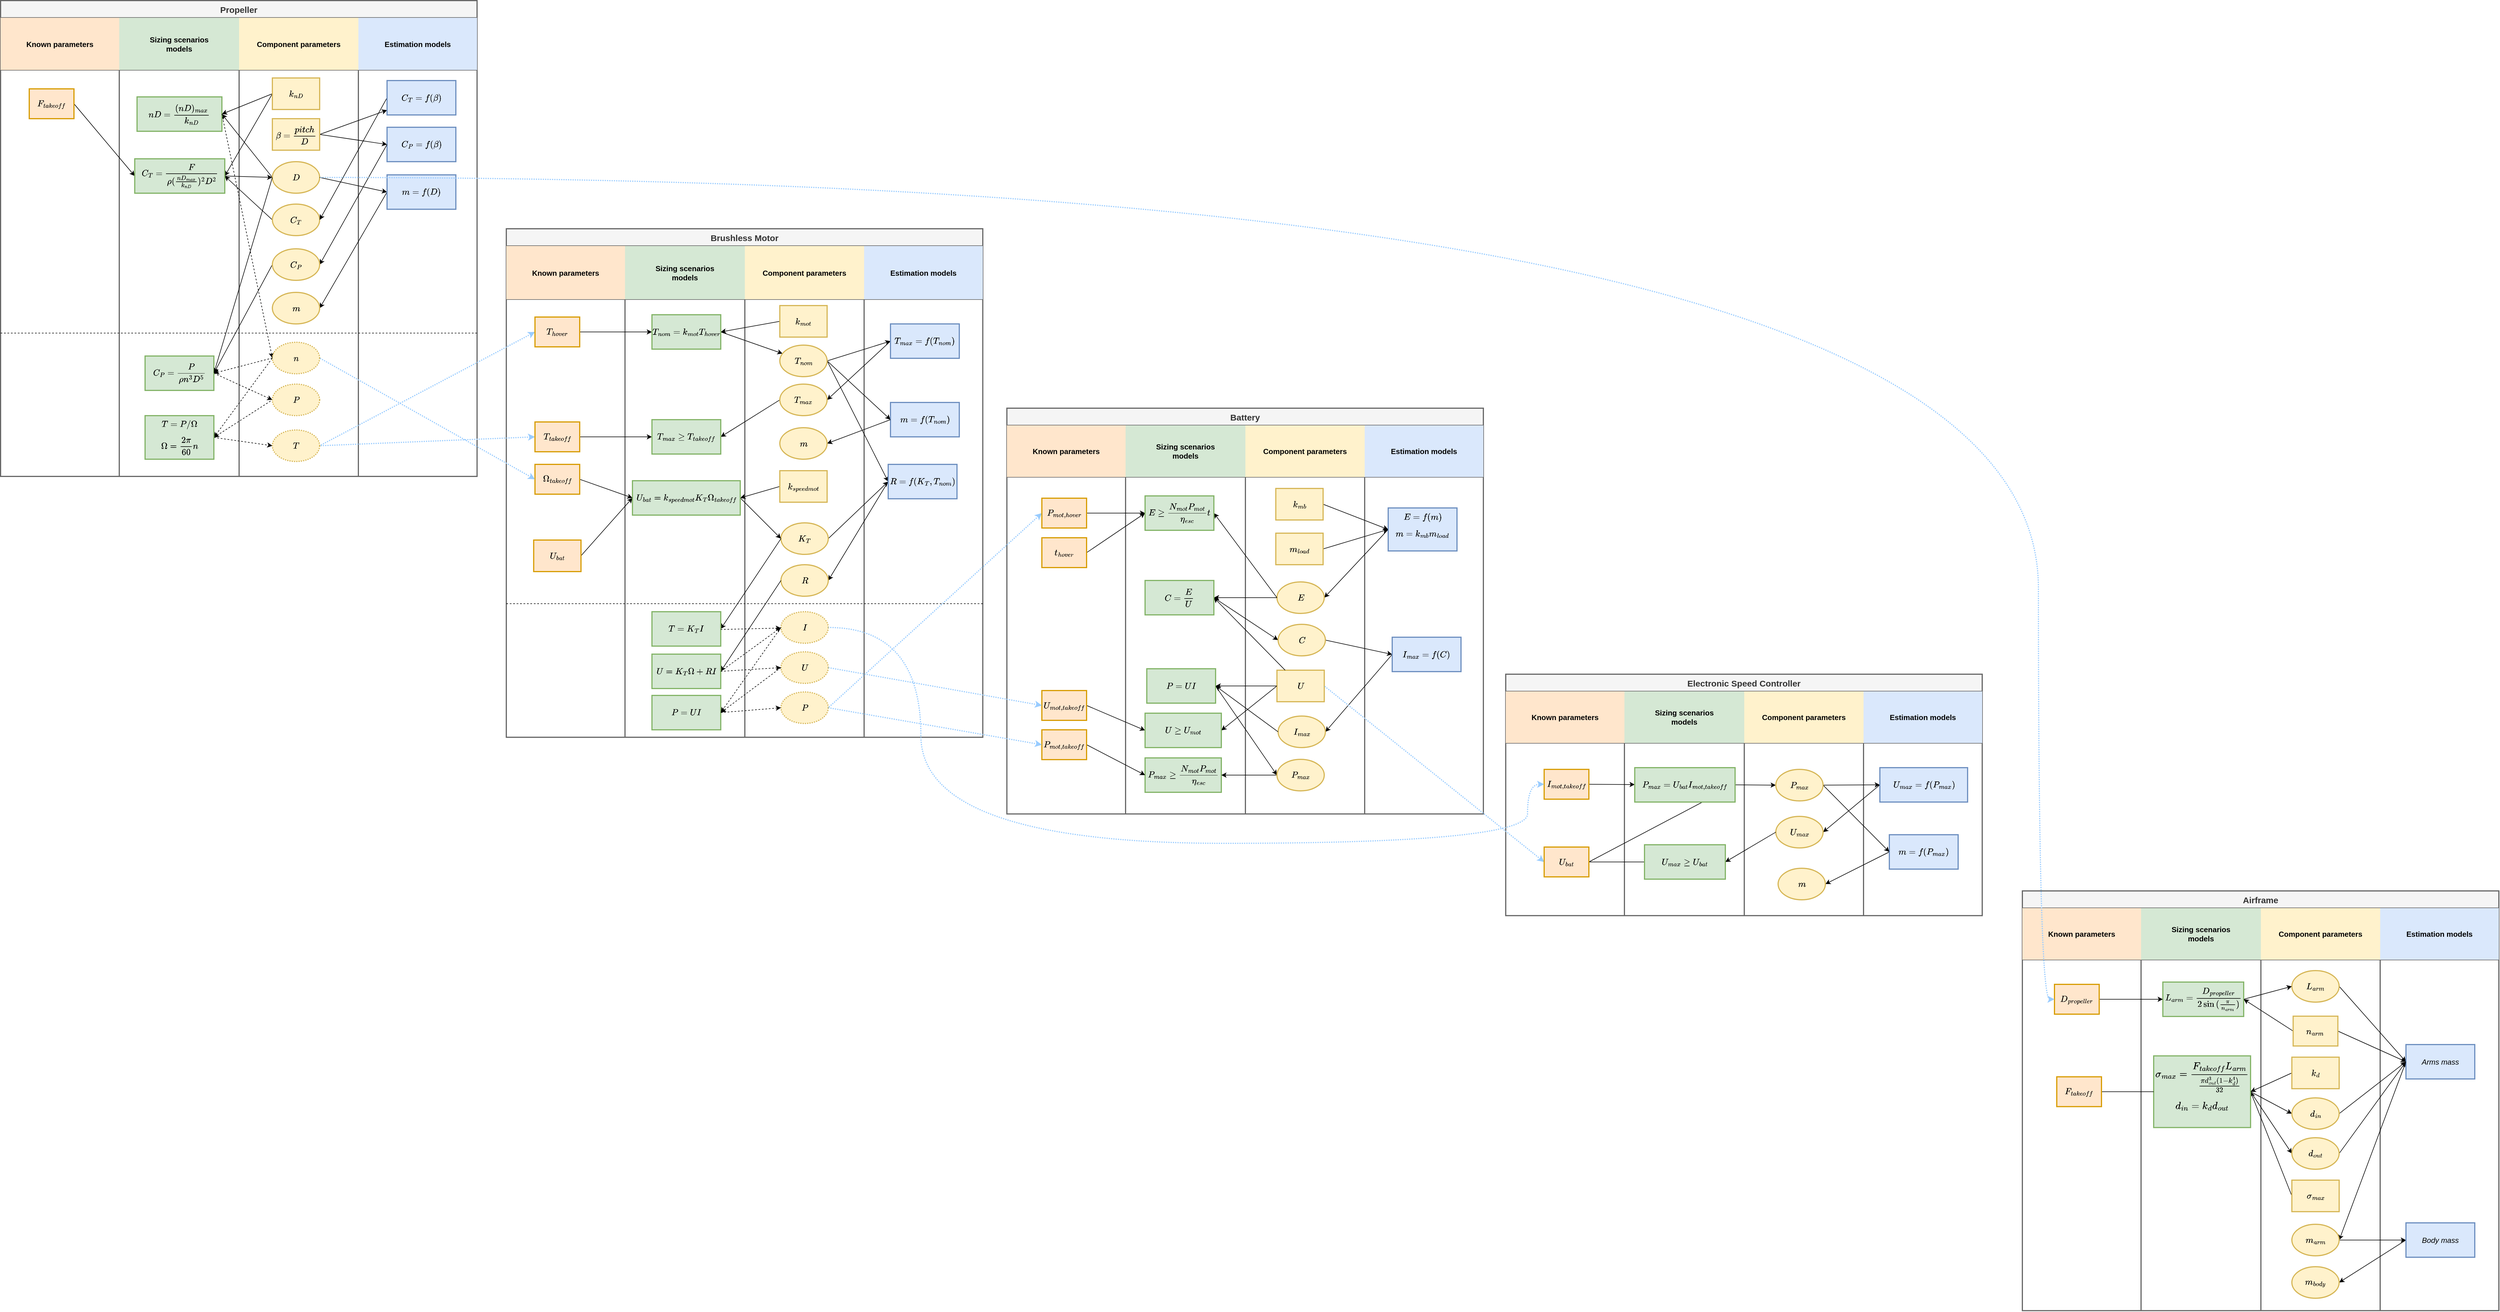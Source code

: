 <mxfile version="20.6.0"><diagram id="_pbpfXh3NGRBGRIUTy8u" name="Page-1"><mxGraphModel dx="2031" dy="1056" grid="0" gridSize="10" guides="1" tooltips="1" connect="1" arrows="1" fold="1" page="1" pageScale="1" pageWidth="4681" pageHeight="3300" math="1" shadow="0"><root><mxCell id="0"/><mxCell id="1" parent="0"/><mxCell id="kuzcsHfkp89EeEekwac2-18" value="Propeller" style="shape=table;startSize=30;container=1;collapsible=0;childLayout=tableLayout;fontStyle=1;align=center;strokeColor=#666666;strokeWidth=2;fontSize=15;fillColor=#f5f5f5;fontColor=#333333;" parent="1" vertex="1"><mxGeometry x="137" y="107" width="831" height="830" as="geometry"/></mxCell><mxCell id="kuzcsHfkp89EeEekwac2-19" value="" style="shape=tableRow;horizontal=0;startSize=0;swimlaneHead=0;swimlaneBody=0;top=0;left=0;bottom=0;right=0;collapsible=0;dropTarget=0;fillColor=none;points=[[0,0.5],[1,0.5]];portConstraint=eastwest;strokeColor=#000000;strokeWidth=2;fontSize=13;" parent="kuzcsHfkp89EeEekwac2-18" vertex="1"><mxGeometry y="30" width="831" height="91" as="geometry"/></mxCell><mxCell id="kuzcsHfkp89EeEekwac2-20" value="Known parameters" style="shape=partialRectangle;html=1;whiteSpace=wrap;connectable=0;fillColor=#ffe6cc;top=0;left=0;bottom=0;right=0;overflow=hidden;strokeColor=#d79b00;strokeWidth=2;fontSize=13;fontStyle=1" parent="kuzcsHfkp89EeEekwac2-19" vertex="1"><mxGeometry width="207" height="91" as="geometry"><mxRectangle width="207" height="91" as="alternateBounds"/></mxGeometry></mxCell><mxCell id="kuzcsHfkp89EeEekwac2-21" value="&lt;div&gt;Sizing scenarios &lt;br&gt;&lt;/div&gt;&lt;div&gt;models&lt;/div&gt;" style="shape=partialRectangle;html=1;whiteSpace=wrap;connectable=0;fillColor=#d5e8d4;top=0;left=0;bottom=0;right=0;overflow=hidden;strokeColor=#82b366;strokeWidth=2;fontSize=13;fontStyle=1" parent="kuzcsHfkp89EeEekwac2-19" vertex="1"><mxGeometry x="207" width="209" height="91" as="geometry"><mxRectangle width="209" height="91" as="alternateBounds"/></mxGeometry></mxCell><mxCell id="kuzcsHfkp89EeEekwac2-22" value="Component parameters" style="shape=partialRectangle;html=1;whiteSpace=wrap;connectable=0;fillColor=#fff2cc;top=0;left=0;bottom=0;right=0;overflow=hidden;strokeColor=#d6b656;strokeWidth=2;fontSize=13;fontStyle=1" parent="kuzcsHfkp89EeEekwac2-19" vertex="1"><mxGeometry x="416" width="208" height="91" as="geometry"><mxRectangle width="208" height="91" as="alternateBounds"/></mxGeometry></mxCell><mxCell id="kuzcsHfkp89EeEekwac2-31" value="Estimation models" style="shape=partialRectangle;html=1;whiteSpace=wrap;connectable=0;fillColor=#dae8fc;top=0;left=0;bottom=0;right=0;overflow=hidden;strokeColor=#6c8ebf;strokeWidth=2;fontSize=13;fontStyle=1" parent="kuzcsHfkp89EeEekwac2-19" vertex="1"><mxGeometry x="624" width="207" height="91" as="geometry"><mxRectangle width="207" height="91" as="alternateBounds"/></mxGeometry></mxCell><mxCell id="kuzcsHfkp89EeEekwac2-23" value="" style="shape=tableRow;horizontal=0;startSize=0;swimlaneHead=0;swimlaneBody=0;top=0;left=0;bottom=0;right=0;collapsible=0;dropTarget=0;fillColor=none;points=[[0,0.5],[1,0.5]];portConstraint=eastwest;strokeColor=#000000;strokeWidth=2;fontSize=13;swimlaneFillColor=none;" parent="kuzcsHfkp89EeEekwac2-18" vertex="1"><mxGeometry y="121" width="831" height="709" as="geometry"/></mxCell><mxCell id="kuzcsHfkp89EeEekwac2-24" value="" style="shape=partialRectangle;html=1;whiteSpace=wrap;connectable=0;fillColor=none;top=0;left=0;bottom=0;right=0;overflow=hidden;strokeColor=#000000;strokeWidth=2;fontSize=13;" parent="kuzcsHfkp89EeEekwac2-23" vertex="1"><mxGeometry width="207" height="709" as="geometry"><mxRectangle width="207" height="709" as="alternateBounds"/></mxGeometry></mxCell><mxCell id="kuzcsHfkp89EeEekwac2-25" value="" style="shape=partialRectangle;html=1;whiteSpace=wrap;connectable=0;fillColor=none;top=0;left=0;bottom=0;right=0;overflow=hidden;strokeColor=#000000;strokeWidth=2;fontSize=13;" parent="kuzcsHfkp89EeEekwac2-23" vertex="1"><mxGeometry x="207" width="209" height="709" as="geometry"><mxRectangle width="209" height="709" as="alternateBounds"/></mxGeometry></mxCell><mxCell id="kuzcsHfkp89EeEekwac2-26" value="" style="shape=partialRectangle;html=1;whiteSpace=wrap;connectable=0;fillColor=none;top=0;left=0;bottom=0;right=0;overflow=hidden;strokeColor=#000000;strokeWidth=2;fontSize=13;" parent="kuzcsHfkp89EeEekwac2-23" vertex="1"><mxGeometry x="416" width="208" height="709" as="geometry"><mxRectangle width="208" height="709" as="alternateBounds"/></mxGeometry></mxCell><mxCell id="kuzcsHfkp89EeEekwac2-32" style="shape=partialRectangle;html=1;whiteSpace=wrap;connectable=0;fillColor=none;top=0;left=0;bottom=0;right=0;overflow=hidden;strokeColor=#000000;strokeWidth=2;fontSize=13;" parent="kuzcsHfkp89EeEekwac2-23" vertex="1"><mxGeometry x="624" width="207" height="709" as="geometry"><mxRectangle width="207" height="709" as="alternateBounds"/></mxGeometry></mxCell><mxCell id="znvXDBndvHksmrGG9DsE-4" style="rounded=0;orthogonalLoop=1;jettySize=auto;html=1;exitX=0;exitY=0.5;exitDx=0;exitDy=0;entryX=1;entryY=0.5;entryDx=0;entryDy=0;startArrow=none;startFill=0;endArrow=none;endFill=0;dashed=1;" edge="1" parent="kuzcsHfkp89EeEekwac2-18"><mxGeometry relative="1" as="geometry"><mxPoint y="580" as="sourcePoint"/><mxPoint x="831" y="580" as="targetPoint"/></mxGeometry></mxCell><mxCell id="kuzcsHfkp89EeEekwac2-45" style="rounded=0;orthogonalLoop=1;jettySize=auto;html=1;exitX=1;exitY=0.5;exitDx=0;exitDy=0;entryX=0;entryY=0.5;entryDx=0;entryDy=0;fontSize=13;strokeWidth=1;endArrow=classic;endFill=1;" parent="1" source="kuzcsHfkp89EeEekwac2-34" target="kuzcsHfkp89EeEekwac2-36" edge="1"><mxGeometry relative="1" as="geometry"/></mxCell><mxCell id="kuzcsHfkp89EeEekwac2-34" value="$$F_{takeoff}$$" style="rounded=0;whiteSpace=wrap;html=1;fontFamily=Helvetica;fontSize=13;fontColor=default;align=center;strokeColor=#d79b00;strokeWidth=2;fillColor=#ffe6cc;" parent="1" vertex="1"><mxGeometry x="187" y="261" width="78" height="52" as="geometry"/></mxCell><mxCell id="kuzcsHfkp89EeEekwac2-52" style="edgeStyle=none;rounded=0;orthogonalLoop=1;jettySize=auto;html=1;exitX=1;exitY=0.5;exitDx=0;exitDy=0;entryX=0;entryY=0.5;entryDx=0;entryDy=0;fontSize=13;endArrow=none;endFill=0;strokeWidth=1;startArrow=classic;startFill=1;" parent="1" source="kuzcsHfkp89EeEekwac2-35" target="kuzcsHfkp89EeEekwac2-39" edge="1"><mxGeometry relative="1" as="geometry"/></mxCell><mxCell id="kuzcsHfkp89EeEekwac2-35" value="$$nD = \frac{(nD)_{max}}{k_{nD}}$$" style="rounded=0;whiteSpace=wrap;html=1;strokeColor=#82b366;strokeWidth=2;fontSize=13;fillColor=#d5e8d4;" parent="1" vertex="1"><mxGeometry x="375" y="275" width="148" height="60" as="geometry"/></mxCell><mxCell id="kuzcsHfkp89EeEekwac2-47" style="edgeStyle=none;rounded=0;orthogonalLoop=1;jettySize=auto;html=1;exitX=1;exitY=0.5;exitDx=0;exitDy=0;entryX=0;entryY=0.5;entryDx=0;entryDy=0;fontSize=13;endArrow=classic;endFill=1;strokeWidth=1;startArrow=none;startFill=0;" parent="1" source="kuzcsHfkp89EeEekwac2-36" target="kuzcsHfkp89EeEekwac2-39" edge="1"><mxGeometry relative="1" as="geometry"/></mxCell><mxCell id="kuzcsHfkp89EeEekwac2-49" style="edgeStyle=none;rounded=0;orthogonalLoop=1;jettySize=auto;html=1;exitX=1;exitY=0.5;exitDx=0;exitDy=0;entryX=0;entryY=0.5;entryDx=0;entryDy=0;fontSize=13;endArrow=none;endFill=0;strokeWidth=1;startArrow=classic;startFill=1;" parent="1" source="kuzcsHfkp89EeEekwac2-36" target="kuzcsHfkp89EeEekwac2-41" edge="1"><mxGeometry relative="1" as="geometry"/></mxCell><mxCell id="GWMojYMlA_k8BwQXh3TP-7" style="edgeStyle=none;rounded=0;orthogonalLoop=1;jettySize=auto;html=1;exitX=1;exitY=0.5;exitDx=0;exitDy=0;entryX=0;entryY=0.5;entryDx=0;entryDy=0;startArrow=classic;startFill=1;endArrow=none;endFill=0;" parent="1" source="kuzcsHfkp89EeEekwac2-36" target="GWMojYMlA_k8BwQXh3TP-1" edge="1"><mxGeometry relative="1" as="geometry"/></mxCell><mxCell id="kuzcsHfkp89EeEekwac2-36" value="$$C_T = \frac{F}{\rho (\frac{nD_{max}}{k_{nD}})^2 D^2}$$" style="rounded=0;whiteSpace=wrap;html=1;strokeColor=#82b366;strokeWidth=2;fontSize=13;fillColor=#d5e8d4;" parent="1" vertex="1"><mxGeometry x="371" y="383" width="157" height="60" as="geometry"/></mxCell><mxCell id="kuzcsHfkp89EeEekwac2-51" style="edgeStyle=none;rounded=0;orthogonalLoop=1;jettySize=auto;html=1;exitX=1;exitY=0.5;exitDx=0;exitDy=0;fontSize=13;endArrow=classic;endFill=1;strokeWidth=1;" parent="1" source="kuzcsHfkp89EeEekwac2-38" target="kuzcsHfkp89EeEekwac2-42" edge="1"><mxGeometry relative="1" as="geometry"/></mxCell><mxCell id="kuzcsHfkp89EeEekwac2-70" style="edgeStyle=none;rounded=0;orthogonalLoop=1;jettySize=auto;html=1;exitX=1;exitY=0.5;exitDx=0;exitDy=0;entryX=0;entryY=0.5;entryDx=0;entryDy=0;strokeWidth=1;fontSize=13;endArrow=classic;endFill=1;" parent="1" source="kuzcsHfkp89EeEekwac2-38" target="kuzcsHfkp89EeEekwac2-68" edge="1"><mxGeometry relative="1" as="geometry"/></mxCell><mxCell id="kuzcsHfkp89EeEekwac2-38" value="$$\beta = \frac{pitch}{D}$$" style="rounded=0;whiteSpace=wrap;html=1;fontFamily=Helvetica;fontSize=13;fontColor=default;align=center;strokeColor=#d6b656;strokeWidth=2;fillColor=#fff2cc;" parent="1" vertex="1"><mxGeometry x="611" y="313" width="82.5" height="55" as="geometry"/></mxCell><mxCell id="kuzcsHfkp89EeEekwac2-39" value="$$D$$" style="ellipse;whiteSpace=wrap;html=1;strokeColor=#d6b656;strokeWidth=2;fontSize=13;fillColor=#fff2cc;" parent="1" vertex="1"><mxGeometry x="611" y="388" width="82.5" height="55" as="geometry"/></mxCell><mxCell id="kuzcsHfkp89EeEekwac2-53" style="edgeStyle=none;rounded=0;orthogonalLoop=1;jettySize=auto;html=1;exitX=0;exitY=0.5;exitDx=0;exitDy=0;entryX=1;entryY=0.5;entryDx=0;entryDy=0;fontSize=13;endArrow=none;endFill=0;strokeWidth=1;startArrow=classic;startFill=1;dashed=1;" parent="1" source="kuzcsHfkp89EeEekwac2-40" target="kuzcsHfkp89EeEekwac2-35" edge="1"><mxGeometry relative="1" as="geometry"/></mxCell><mxCell id="kuzcsHfkp89EeEekwac2-40" value="$$n$$" style="ellipse;whiteSpace=wrap;html=1;strokeColor=#d6b656;strokeWidth=2;fontSize=13;fillColor=#fff2cc;dashed=1;dashPattern=1 1;" parent="1" vertex="1"><mxGeometry x="611" y="703" width="82.5" height="55" as="geometry"/></mxCell><mxCell id="kuzcsHfkp89EeEekwac2-41" value="$$C_T$$" style="ellipse;whiteSpace=wrap;html=1;strokeColor=#d6b656;strokeWidth=2;fontSize=13;fillColor=#fff2cc;" parent="1" vertex="1"><mxGeometry x="611" y="462" width="82.5" height="55" as="geometry"/></mxCell><mxCell id="kuzcsHfkp89EeEekwac2-50" style="edgeStyle=none;rounded=0;orthogonalLoop=1;jettySize=auto;html=1;exitX=0;exitY=0.5;exitDx=0;exitDy=0;entryX=1;entryY=0.5;entryDx=0;entryDy=0;fontSize=13;endArrow=classic;endFill=1;strokeWidth=1;" parent="1" source="kuzcsHfkp89EeEekwac2-42" target="kuzcsHfkp89EeEekwac2-41" edge="1"><mxGeometry relative="1" as="geometry"/></mxCell><mxCell id="kuzcsHfkp89EeEekwac2-42" value="$$C_T = f(\beta)$$" style="rounded=0;whiteSpace=wrap;html=1;strokeColor=#6c8ebf;strokeWidth=2;fontSize=13;fillColor=#dae8fc;" parent="1" vertex="1"><mxGeometry x="811" y="246.5" width="120" height="60" as="geometry"/></mxCell><mxCell id="kuzcsHfkp89EeEekwac2-77" style="edgeStyle=none;rounded=0;orthogonalLoop=1;jettySize=auto;html=1;exitX=1;exitY=0.5;exitDx=0;exitDy=0;entryX=0;entryY=0.5;entryDx=0;entryDy=0;strokeWidth=1;fontSize=13;endArrow=none;endFill=0;startArrow=classic;startFill=1;dashed=1;" parent="1" source="kuzcsHfkp89EeEekwac2-66" target="kuzcsHfkp89EeEekwac2-40" edge="1"><mxGeometry relative="1" as="geometry"/></mxCell><mxCell id="kuzcsHfkp89EeEekwac2-78" style="edgeStyle=none;rounded=0;orthogonalLoop=1;jettySize=auto;html=1;exitX=1;exitY=0.5;exitDx=0;exitDy=0;entryX=0;entryY=0.5;entryDx=0;entryDy=0;strokeWidth=1;fontSize=13;endArrow=none;endFill=0;startArrow=classic;startFill=1;" parent="1" source="kuzcsHfkp89EeEekwac2-66" target="kuzcsHfkp89EeEekwac2-39" edge="1"><mxGeometry relative="1" as="geometry"/></mxCell><mxCell id="kuzcsHfkp89EeEekwac2-247" style="edgeStyle=none;rounded=0;orthogonalLoop=1;jettySize=auto;html=1;exitX=1;exitY=0.5;exitDx=0;exitDy=0;entryX=0;entryY=0.5;entryDx=0;entryDy=0;strokeWidth=1;fontSize=15;fontColor=#000000;endArrow=classic;endFill=1;dashed=1;" parent="1" source="kuzcsHfkp89EeEekwac2-66" target="kuzcsHfkp89EeEekwac2-244" edge="1"><mxGeometry relative="1" as="geometry"/></mxCell><mxCell id="kuzcsHfkp89EeEekwac2-66" value="&lt;div&gt;$$C_P = \frac{P}{\rho n^3 D^5}$$&lt;/div&gt;" style="rounded=0;whiteSpace=wrap;html=1;strokeColor=#82b366;strokeWidth=2;fontSize=13;fillColor=#d5e8d4;" parent="1" vertex="1"><mxGeometry x="389" y="727" width="120" height="60" as="geometry"/></mxCell><mxCell id="kuzcsHfkp89EeEekwac2-71" style="edgeStyle=none;rounded=0;orthogonalLoop=1;jettySize=auto;html=1;exitX=1;exitY=0.5;exitDx=0;exitDy=0;entryX=0;entryY=0.5;entryDx=0;entryDy=0;strokeWidth=1;fontSize=13;endArrow=none;endFill=0;startArrow=classic;startFill=1;" parent="1" source="kuzcsHfkp89EeEekwac2-67" target="kuzcsHfkp89EeEekwac2-69" edge="1"><mxGeometry relative="1" as="geometry"/></mxCell><mxCell id="kuzcsHfkp89EeEekwac2-67" value="$$m$$" style="ellipse;whiteSpace=wrap;html=1;strokeColor=#d6b656;strokeWidth=2;fontSize=13;fillColor=#fff2cc;" parent="1" vertex="1"><mxGeometry x="611" y="616" width="82.5" height="55" as="geometry"/></mxCell><mxCell id="kuzcsHfkp89EeEekwac2-68" value="$$C_P = f(\beta)$$" style="rounded=0;whiteSpace=wrap;html=1;strokeColor=#6c8ebf;strokeWidth=2;fontSize=13;fillColor=#dae8fc;" parent="1" vertex="1"><mxGeometry x="811" y="328" width="120" height="60" as="geometry"/></mxCell><mxCell id="GWMojYMlA_k8BwQXh3TP-5" style="edgeStyle=none;rounded=0;orthogonalLoop=1;jettySize=auto;html=1;exitX=0;exitY=0.5;exitDx=0;exitDy=0;entryX=1;entryY=0.5;entryDx=0;entryDy=0;startArrow=classic;startFill=1;endArrow=none;endFill=0;" parent="1" source="kuzcsHfkp89EeEekwac2-69" target="kuzcsHfkp89EeEekwac2-39" edge="1"><mxGeometry relative="1" as="geometry"/></mxCell><mxCell id="kuzcsHfkp89EeEekwac2-69" value="$$m = f(D)$$" style="rounded=0;whiteSpace=wrap;html=1;strokeColor=#6c8ebf;strokeWidth=2;fontSize=13;fillColor=#dae8fc;" parent="1" vertex="1"><mxGeometry x="811" y="411" width="120" height="60" as="geometry"/></mxCell><mxCell id="kuzcsHfkp89EeEekwac2-73" style="edgeStyle=none;rounded=0;orthogonalLoop=1;jettySize=auto;html=1;exitX=1;exitY=0.5;exitDx=0;exitDy=0;entryX=0;entryY=0.5;entryDx=0;entryDy=0;strokeWidth=1;fontSize=13;endArrow=none;endFill=0;startArrow=classic;startFill=1;" parent="1" source="kuzcsHfkp89EeEekwac2-72" target="kuzcsHfkp89EeEekwac2-68" edge="1"><mxGeometry relative="1" as="geometry"/></mxCell><mxCell id="kuzcsHfkp89EeEekwac2-74" style="edgeStyle=none;rounded=0;orthogonalLoop=1;jettySize=auto;html=1;exitX=0;exitY=0.5;exitDx=0;exitDy=0;entryX=1;entryY=0.5;entryDx=0;entryDy=0;strokeWidth=1;fontSize=13;endArrow=classic;endFill=1;" parent="1" source="kuzcsHfkp89EeEekwac2-72" target="kuzcsHfkp89EeEekwac2-66" edge="1"><mxGeometry relative="1" as="geometry"/></mxCell><mxCell id="kuzcsHfkp89EeEekwac2-72" value="$$C_P$$" style="ellipse;whiteSpace=wrap;html=1;strokeColor=#d6b656;strokeWidth=2;fontSize=13;fillColor=#fff2cc;" parent="1" vertex="1"><mxGeometry x="611" y="540" width="82.5" height="55" as="geometry"/></mxCell><mxCell id="kuzcsHfkp89EeEekwac2-90" value="Brushless Motor" style="shape=table;startSize=30;container=1;collapsible=0;childLayout=tableLayout;fontStyle=1;align=center;strokeColor=#666666;strokeWidth=2;fontSize=15;fillColor=#f5f5f5;fontColor=#333333;" parent="1" vertex="1"><mxGeometry x="1019" y="505" width="831" height="887.004" as="geometry"/></mxCell><mxCell id="kuzcsHfkp89EeEekwac2-91" value="" style="shape=tableRow;horizontal=0;startSize=0;swimlaneHead=0;swimlaneBody=0;top=0;left=0;bottom=0;right=0;collapsible=0;dropTarget=0;fillColor=none;points=[[0,0.5],[1,0.5]];portConstraint=eastwest;strokeColor=#000000;strokeWidth=2;fontSize=13;" parent="kuzcsHfkp89EeEekwac2-90" vertex="1"><mxGeometry y="30" width="831" height="93" as="geometry"/></mxCell><mxCell id="kuzcsHfkp89EeEekwac2-92" value="Known parameters" style="shape=partialRectangle;html=1;whiteSpace=wrap;connectable=0;fillColor=#ffe6cc;top=0;left=0;bottom=0;right=0;overflow=hidden;strokeColor=#d79b00;strokeWidth=2;fontSize=13;fontStyle=1" parent="kuzcsHfkp89EeEekwac2-91" vertex="1"><mxGeometry width="207" height="93" as="geometry"><mxRectangle width="207" height="93" as="alternateBounds"/></mxGeometry></mxCell><mxCell id="kuzcsHfkp89EeEekwac2-93" value="&lt;div&gt;Sizing scenarios &lt;br&gt;&lt;/div&gt;&lt;div&gt;models&lt;/div&gt;" style="shape=partialRectangle;html=1;whiteSpace=wrap;connectable=0;fillColor=#d5e8d4;top=0;left=0;bottom=0;right=0;overflow=hidden;strokeColor=#82b366;strokeWidth=2;fontSize=13;fontStyle=1" parent="kuzcsHfkp89EeEekwac2-91" vertex="1"><mxGeometry x="207" width="209" height="93" as="geometry"><mxRectangle width="209" height="93" as="alternateBounds"/></mxGeometry></mxCell><mxCell id="kuzcsHfkp89EeEekwac2-94" value="Component parameters" style="shape=partialRectangle;html=1;whiteSpace=wrap;connectable=0;fillColor=#fff2cc;top=0;left=0;bottom=0;right=0;overflow=hidden;strokeColor=#d6b656;strokeWidth=2;fontSize=13;fontStyle=1" parent="kuzcsHfkp89EeEekwac2-91" vertex="1"><mxGeometry x="416" width="208" height="93" as="geometry"><mxRectangle width="208" height="93" as="alternateBounds"/></mxGeometry></mxCell><mxCell id="kuzcsHfkp89EeEekwac2-95" value="Estimation models" style="shape=partialRectangle;html=1;whiteSpace=wrap;connectable=0;fillColor=#dae8fc;top=0;left=0;bottom=0;right=0;overflow=hidden;strokeColor=#6c8ebf;strokeWidth=2;fontSize=13;fontStyle=1" parent="kuzcsHfkp89EeEekwac2-91" vertex="1"><mxGeometry x="624" width="207" height="93" as="geometry"><mxRectangle width="207" height="93" as="alternateBounds"/></mxGeometry></mxCell><mxCell id="kuzcsHfkp89EeEekwac2-96" value="" style="shape=tableRow;horizontal=0;startSize=0;swimlaneHead=0;swimlaneBody=0;top=0;left=0;bottom=0;right=0;collapsible=0;dropTarget=0;fillColor=none;points=[[0,0.5],[1,0.5]];portConstraint=eastwest;strokeColor=#000000;strokeWidth=2;fontSize=13;" parent="kuzcsHfkp89EeEekwac2-90" vertex="1"><mxGeometry y="123" width="831" height="764" as="geometry"/></mxCell><mxCell id="kuzcsHfkp89EeEekwac2-97" value="" style="shape=partialRectangle;html=1;whiteSpace=wrap;connectable=0;fillColor=none;top=0;left=0;bottom=0;right=0;overflow=hidden;strokeColor=#000000;strokeWidth=2;fontSize=13;" parent="kuzcsHfkp89EeEekwac2-96" vertex="1"><mxGeometry width="207" height="764" as="geometry"><mxRectangle width="207" height="764" as="alternateBounds"/></mxGeometry></mxCell><mxCell id="kuzcsHfkp89EeEekwac2-98" value="" style="shape=partialRectangle;html=1;whiteSpace=wrap;connectable=0;fillColor=none;top=0;left=0;bottom=0;right=0;overflow=hidden;strokeColor=#000000;strokeWidth=2;fontSize=13;" parent="kuzcsHfkp89EeEekwac2-96" vertex="1"><mxGeometry x="207" width="209" height="764" as="geometry"><mxRectangle width="209" height="764" as="alternateBounds"/></mxGeometry></mxCell><mxCell id="kuzcsHfkp89EeEekwac2-99" value="" style="shape=partialRectangle;html=1;whiteSpace=wrap;connectable=0;fillColor=none;top=0;left=0;bottom=0;right=0;overflow=hidden;strokeColor=#000000;strokeWidth=2;fontSize=13;" parent="kuzcsHfkp89EeEekwac2-96" vertex="1"><mxGeometry x="416" width="208" height="764" as="geometry"><mxRectangle width="208" height="764" as="alternateBounds"/></mxGeometry></mxCell><mxCell id="kuzcsHfkp89EeEekwac2-100" style="shape=partialRectangle;html=1;whiteSpace=wrap;connectable=0;fillColor=none;top=0;left=0;bottom=0;right=0;overflow=hidden;strokeColor=#000000;strokeWidth=2;fontSize=13;" parent="kuzcsHfkp89EeEekwac2-96" vertex="1"><mxGeometry x="624" width="207" height="764" as="geometry"><mxRectangle width="207" height="764" as="alternateBounds"/></mxGeometry></mxCell><mxCell id="znvXDBndvHksmrGG9DsE-16" style="edgeStyle=none;rounded=0;orthogonalLoop=1;jettySize=auto;html=1;exitX=0;exitY=0.5;exitDx=0;exitDy=0;entryX=1;entryY=0.5;entryDx=0;entryDy=0;startArrow=none;startFill=0;endArrow=none;endFill=0;dashed=1;" edge="1" parent="kuzcsHfkp89EeEekwac2-90"><mxGeometry relative="1" as="geometry"><mxPoint y="654" as="sourcePoint"/><mxPoint x="831" y="654" as="targetPoint"/></mxGeometry></mxCell><mxCell id="kuzcsHfkp89EeEekwac2-140" style="edgeStyle=none;rounded=0;orthogonalLoop=1;jettySize=auto;html=1;exitX=1;exitY=0.5;exitDx=0;exitDy=0;strokeWidth=1;fontSize=15;fontColor=#000000;endArrow=classic;endFill=1;" parent="1" source="kuzcsHfkp89EeEekwac2-102" target="kuzcsHfkp89EeEekwac2-104" edge="1"><mxGeometry relative="1" as="geometry"/></mxCell><mxCell id="GWMojYMlA_k8BwQXh3TP-30" style="rounded=0;orthogonalLoop=1;jettySize=auto;html=1;exitX=0;exitY=0.5;exitDx=0;exitDy=0;entryX=1;entryY=0.5;entryDx=0;entryDy=0;startArrow=classic;startFill=1;endArrow=none;endFill=0;strokeColor=#99CCFF;dashed=1;dashPattern=1 1;strokeWidth=2;" parent="1" source="kuzcsHfkp89EeEekwac2-102" target="kuzcsHfkp89EeEekwac2-130" edge="1"><mxGeometry relative="1" as="geometry"/></mxCell><mxCell id="kuzcsHfkp89EeEekwac2-102" value="$$T_{hover}$$" style="rounded=0;whiteSpace=wrap;html=1;fontFamily=Helvetica;fontSize=13;fontColor=default;align=center;strokeColor=#d79b00;strokeWidth=2;fillColor=#ffe6cc;" parent="1" vertex="1"><mxGeometry x="1069" y="659" width="78" height="52" as="geometry"/></mxCell><mxCell id="kuzcsHfkp89EeEekwac2-141" style="edgeStyle=none;rounded=0;orthogonalLoop=1;jettySize=auto;html=1;exitX=1;exitY=0.5;exitDx=0;exitDy=0;strokeWidth=1;fontSize=15;fontColor=#000000;endArrow=classic;endFill=1;startArrow=none;startFill=0;" parent="1" source="kuzcsHfkp89EeEekwac2-104" target="kuzcsHfkp89EeEekwac2-111" edge="1"><mxGeometry relative="1" as="geometry"/></mxCell><mxCell id="GWMojYMlA_k8BwQXh3TP-15" style="edgeStyle=none;rounded=0;orthogonalLoop=1;jettySize=auto;html=1;exitX=1;exitY=0.5;exitDx=0;exitDy=0;entryX=0;entryY=0.5;entryDx=0;entryDy=0;startArrow=classic;startFill=1;endArrow=none;endFill=0;" parent="1" source="kuzcsHfkp89EeEekwac2-104" target="GWMojYMlA_k8BwQXh3TP-13" edge="1"><mxGeometry relative="1" as="geometry"/></mxCell><mxCell id="kuzcsHfkp89EeEekwac2-104" value="$$T_{nom} = k_{mot} T_{hover}$$" style="rounded=0;whiteSpace=wrap;html=1;strokeColor=#82b366;strokeWidth=2;fontSize=13;fillColor=#d5e8d4;" parent="1" vertex="1"><mxGeometry x="1273" y="655" width="120" height="60" as="geometry"/></mxCell><mxCell id="kuzcsHfkp89EeEekwac2-142" style="edgeStyle=none;rounded=0;orthogonalLoop=1;jettySize=auto;html=1;exitX=1;exitY=0.5;exitDx=0;exitDy=0;entryX=0;entryY=0.5;entryDx=0;entryDy=0;strokeWidth=1;fontSize=15;fontColor=#000000;endArrow=none;endFill=0;startArrow=classic;startFill=1;" parent="1" source="kuzcsHfkp89EeEekwac2-108" target="kuzcsHfkp89EeEekwac2-132" edge="1"><mxGeometry relative="1" as="geometry"/></mxCell><mxCell id="kuzcsHfkp89EeEekwac2-143" style="edgeStyle=none;rounded=0;orthogonalLoop=1;jettySize=auto;html=1;exitX=0;exitY=0.5;exitDx=0;exitDy=0;entryX=1;entryY=0.5;entryDx=0;entryDy=0;strokeWidth=1;fontSize=15;fontColor=#000000;endArrow=none;endFill=0;startArrow=classic;startFill=1;" parent="1" source="kuzcsHfkp89EeEekwac2-108" target="kuzcsHfkp89EeEekwac2-138" edge="1"><mxGeometry relative="1" as="geometry"/></mxCell><mxCell id="kuzcsHfkp89EeEekwac2-108" value="$$T_{max} \geq T_{takeoff}$$" style="rounded=0;whiteSpace=wrap;html=1;strokeColor=#82b366;strokeWidth=2;fontSize=13;fillColor=#d5e8d4;" parent="1" vertex="1"><mxGeometry x="1273" y="838" width="120" height="60" as="geometry"/></mxCell><mxCell id="kuzcsHfkp89EeEekwac2-145" style="edgeStyle=none;rounded=0;orthogonalLoop=1;jettySize=auto;html=1;exitX=1;exitY=0.5;exitDx=0;exitDy=0;entryX=0;entryY=0.5;entryDx=0;entryDy=0;strokeWidth=1;fontSize=15;fontColor=#000000;endArrow=classic;endFill=1;startArrow=none;startFill=0;" parent="1" source="kuzcsHfkp89EeEekwac2-111" target="kuzcsHfkp89EeEekwac2-137" edge="1"><mxGeometry relative="1" as="geometry"/></mxCell><mxCell id="kuzcsHfkp89EeEekwac2-146" style="edgeStyle=none;rounded=0;orthogonalLoop=1;jettySize=auto;html=1;exitX=1;exitY=0.5;exitDx=0;exitDy=0;entryX=0;entryY=0.5;entryDx=0;entryDy=0;strokeWidth=1;fontSize=15;fontColor=#000000;endArrow=classic;endFill=1;" parent="1" source="kuzcsHfkp89EeEekwac2-111" target="kuzcsHfkp89EeEekwac2-136" edge="1"><mxGeometry relative="1" as="geometry"/></mxCell><mxCell id="kuzcsHfkp89EeEekwac2-147" style="edgeStyle=none;rounded=0;orthogonalLoop=1;jettySize=auto;html=1;exitX=1;exitY=0.5;exitDx=0;exitDy=0;entryX=0;entryY=0.5;entryDx=0;entryDy=0;strokeWidth=1;fontSize=15;fontColor=#000000;endArrow=classic;endFill=1;startArrow=none;startFill=0;" parent="1" source="kuzcsHfkp89EeEekwac2-111" target="kuzcsHfkp89EeEekwac2-124" edge="1"><mxGeometry relative="1" as="geometry"/></mxCell><mxCell id="kuzcsHfkp89EeEekwac2-111" value="$$T_{nom}$$" style="ellipse;whiteSpace=wrap;html=1;strokeColor=#d6b656;strokeWidth=2;fontSize=13;fillColor=#fff2cc;" parent="1" vertex="1"><mxGeometry x="1496" y="708" width="82.5" height="55" as="geometry"/></mxCell><mxCell id="kuzcsHfkp89EeEekwac2-124" value="$$m = f(T_{nom})$$" style="rounded=0;whiteSpace=wrap;html=1;strokeColor=#6c8ebf;strokeWidth=2;fontSize=13;fillColor=#dae8fc;" parent="1" vertex="1"><mxGeometry x="1689" y="808" width="120" height="60" as="geometry"/></mxCell><mxCell id="kuzcsHfkp89EeEekwac2-245" style="edgeStyle=none;rounded=0;orthogonalLoop=1;jettySize=auto;html=1;exitX=1;exitY=0.5;exitDx=0;exitDy=0;entryX=0;entryY=0.5;entryDx=0;entryDy=0;strokeWidth=1;fontSize=15;fontColor=#000000;endArrow=none;endFill=0;startArrow=classic;startFill=1;dashed=1;" parent="1" source="kuzcsHfkp89EeEekwac2-128" target="kuzcsHfkp89EeEekwac2-244" edge="1"><mxGeometry relative="1" as="geometry"/></mxCell><mxCell id="kuzcsHfkp89EeEekwac2-248" style="edgeStyle=none;rounded=0;orthogonalLoop=1;jettySize=auto;html=1;exitX=1;exitY=0.5;exitDx=0;exitDy=0;entryX=0;entryY=0.5;entryDx=0;entryDy=0;strokeWidth=1;fontSize=15;fontColor=#000000;endArrow=none;endFill=0;startArrow=classic;startFill=1;dashed=1;" parent="1" source="kuzcsHfkp89EeEekwac2-128" target="kuzcsHfkp89EeEekwac2-40" edge="1"><mxGeometry relative="1" as="geometry"/></mxCell><mxCell id="kuzcsHfkp89EeEekwac2-249" style="edgeStyle=none;rounded=0;orthogonalLoop=1;jettySize=auto;html=1;exitX=1;exitY=0.5;exitDx=0;exitDy=0;entryX=0;entryY=0.5;entryDx=0;entryDy=0;strokeWidth=1;fontSize=15;fontColor=#000000;endArrow=classic;endFill=1;dashed=1;" parent="1" source="kuzcsHfkp89EeEekwac2-128" target="kuzcsHfkp89EeEekwac2-130" edge="1"><mxGeometry relative="1" as="geometry"/></mxCell><mxCell id="kuzcsHfkp89EeEekwac2-128" value="&lt;div&gt;$$ T = P / \Omega $$&lt;/div&gt;&lt;div&gt;$$ \Omega = \frac{2 \pi}{60} n $$&lt;/div&gt;" style="rounded=0;whiteSpace=wrap;html=1;strokeColor=#82b366;strokeWidth=2;fontSize=13;fillColor=#d5e8d4;" parent="1" vertex="1"><mxGeometry x="389" y="831" width="120" height="76" as="geometry"/></mxCell><mxCell id="kuzcsHfkp89EeEekwac2-130" value="$$T$$" style="ellipse;whiteSpace=wrap;html=1;strokeColor=#d6b656;strokeWidth=2;fontSize=13;fillColor=#fff2cc;dashed=1;dashPattern=1 1;" parent="1" vertex="1"><mxGeometry x="611" y="856" width="82.5" height="55" as="geometry"/></mxCell><mxCell id="kuzcsHfkp89EeEekwac2-150" style="edgeStyle=none;rounded=0;orthogonalLoop=1;jettySize=auto;html=1;exitX=1;exitY=0.5;exitDx=0;exitDy=0;entryX=0;entryY=0.5;entryDx=0;entryDy=0;strokeWidth=1;fontSize=15;fontColor=#000000;endArrow=none;endFill=0;startArrow=classic;startFill=1;" parent="1" source="kuzcsHfkp89EeEekwac2-132" target="kuzcsHfkp89EeEekwac2-137" edge="1"><mxGeometry relative="1" as="geometry"/></mxCell><mxCell id="kuzcsHfkp89EeEekwac2-132" value="$$T_{max}$$" style="ellipse;whiteSpace=wrap;html=1;strokeColor=#d6b656;strokeWidth=2;fontSize=13;fillColor=#fff2cc;" parent="1" vertex="1"><mxGeometry x="1496" y="776" width="82.5" height="55" as="geometry"/></mxCell><mxCell id="kuzcsHfkp89EeEekwac2-148" style="edgeStyle=none;rounded=0;orthogonalLoop=1;jettySize=auto;html=1;exitX=1;exitY=0.5;exitDx=0;exitDy=0;entryX=0;entryY=0.5;entryDx=0;entryDy=0;strokeWidth=1;fontSize=15;fontColor=#000000;endArrow=none;endFill=0;startArrow=classic;startFill=1;" parent="1" source="kuzcsHfkp89EeEekwac2-133" target="kuzcsHfkp89EeEekwac2-136" edge="1"><mxGeometry relative="1" as="geometry"/></mxCell><mxCell id="kuzcsHfkp89EeEekwac2-133" value="$$R$$" style="ellipse;whiteSpace=wrap;html=1;strokeColor=#d6b656;strokeWidth=2;fontSize=13;fillColor=#fff2cc;" parent="1" vertex="1"><mxGeometry x="1498" y="1091" width="82.5" height="55" as="geometry"/></mxCell><mxCell id="kuzcsHfkp89EeEekwac2-149" style="edgeStyle=none;rounded=0;orthogonalLoop=1;jettySize=auto;html=1;exitX=1;exitY=0.5;exitDx=0;exitDy=0;entryX=0;entryY=0.5;entryDx=0;entryDy=0;strokeWidth=1;fontSize=15;fontColor=#000000;endArrow=classic;endFill=1;" parent="1" source="kuzcsHfkp89EeEekwac2-134" target="kuzcsHfkp89EeEekwac2-136" edge="1"><mxGeometry relative="1" as="geometry"/></mxCell><mxCell id="kuzcsHfkp89EeEekwac2-134" value="$$K_T$$" style="ellipse;whiteSpace=wrap;html=1;strokeColor=#d6b656;strokeWidth=2;fontSize=13;fillColor=#fff2cc;" parent="1" vertex="1"><mxGeometry x="1498" y="1018" width="82.5" height="55" as="geometry"/></mxCell><mxCell id="kuzcsHfkp89EeEekwac2-144" style="edgeStyle=none;rounded=0;orthogonalLoop=1;jettySize=auto;html=1;exitX=1;exitY=0.5;exitDx=0;exitDy=0;entryX=0;entryY=0.5;entryDx=0;entryDy=0;strokeWidth=1;fontSize=15;fontColor=#000000;endArrow=none;endFill=0;startArrow=classic;startFill=1;" parent="1" source="kuzcsHfkp89EeEekwac2-135" target="kuzcsHfkp89EeEekwac2-124" edge="1"><mxGeometry relative="1" as="geometry"/></mxCell><mxCell id="kuzcsHfkp89EeEekwac2-135" value="$$m$$" style="ellipse;whiteSpace=wrap;html=1;strokeColor=#d6b656;strokeWidth=2;fontSize=13;fillColor=#fff2cc;" parent="1" vertex="1"><mxGeometry x="1496" y="852" width="82.5" height="55" as="geometry"/></mxCell><mxCell id="kuzcsHfkp89EeEekwac2-136" value="$$R = f(K_T, T_{nom})$$" style="rounded=0;whiteSpace=wrap;html=1;strokeColor=#6c8ebf;strokeWidth=2;fontSize=13;fillColor=#dae8fc;" parent="1" vertex="1"><mxGeometry x="1685" y="916" width="120" height="60" as="geometry"/></mxCell><mxCell id="kuzcsHfkp89EeEekwac2-137" value="$$T_{max} = f(T_{nom})$$" style="rounded=0;whiteSpace=wrap;html=1;strokeColor=#6c8ebf;strokeWidth=2;fontSize=13;fillColor=#dae8fc;" parent="1" vertex="1"><mxGeometry x="1689" y="671" width="120" height="60" as="geometry"/></mxCell><mxCell id="GWMojYMlA_k8BwQXh3TP-32" style="rounded=0;orthogonalLoop=1;jettySize=auto;html=1;exitX=0;exitY=0.5;exitDx=0;exitDy=0;entryX=1;entryY=0.5;entryDx=0;entryDy=0;startArrow=classic;startFill=1;endArrow=none;endFill=0;strokeColor=#99CCFF;dashed=1;dashPattern=1 1;strokeWidth=2;" parent="1" source="kuzcsHfkp89EeEekwac2-138" target="kuzcsHfkp89EeEekwac2-130" edge="1"><mxGeometry relative="1" as="geometry"/></mxCell><mxCell id="kuzcsHfkp89EeEekwac2-138" value="$$T_{takeoff}$$" style="rounded=0;whiteSpace=wrap;html=1;fontFamily=Helvetica;fontSize=13;fontColor=default;align=center;strokeColor=#d79b00;strokeWidth=2;fillColor=#ffe6cc;" parent="1" vertex="1"><mxGeometry x="1069" y="842" width="78" height="52" as="geometry"/></mxCell><mxCell id="kuzcsHfkp89EeEekwac2-155" style="edgeStyle=none;rounded=0;orthogonalLoop=1;jettySize=auto;html=1;exitX=1;exitY=0.5;exitDx=0;exitDy=0;entryX=0;entryY=0.5;entryDx=0;entryDy=0;strokeWidth=1;fontSize=15;fontColor=#000000;endArrow=none;endFill=0;startArrow=classic;startFill=1;" parent="1" source="kuzcsHfkp89EeEekwac2-151" target="kuzcsHfkp89EeEekwac2-134" edge="1"><mxGeometry relative="1" as="geometry"/></mxCell><mxCell id="kuzcsHfkp89EeEekwac2-151" value="$$T = K_T I$$" style="rounded=0;whiteSpace=wrap;html=1;strokeColor=#82b366;strokeWidth=2;fontSize=13;fillColor=#d5e8d4;" parent="1" vertex="1"><mxGeometry x="1273" y="1173" width="120" height="60" as="geometry"/></mxCell><mxCell id="kuzcsHfkp89EeEekwac2-158" style="edgeStyle=none;rounded=0;orthogonalLoop=1;jettySize=auto;html=1;exitX=1;exitY=0.5;exitDx=0;exitDy=0;entryX=0;entryY=0.5;entryDx=0;entryDy=0;strokeWidth=1;fontSize=15;fontColor=#000000;endArrow=classic;endFill=1;startArrow=none;startFill=0;dashed=1;" parent="1" source="kuzcsHfkp89EeEekwac2-152" target="kuzcsHfkp89EeEekwac2-153" edge="1"><mxGeometry relative="1" as="geometry"/></mxCell><mxCell id="kuzcsHfkp89EeEekwac2-159" style="edgeStyle=none;rounded=0;orthogonalLoop=1;jettySize=auto;html=1;exitX=1;exitY=0.5;exitDx=0;exitDy=0;entryX=0;entryY=0.5;entryDx=0;entryDy=0;strokeWidth=1;fontSize=15;fontColor=#000000;endArrow=none;endFill=0;startArrow=classic;startFill=1;" parent="1" source="kuzcsHfkp89EeEekwac2-152" target="kuzcsHfkp89EeEekwac2-133" edge="1"><mxGeometry relative="1" as="geometry"/></mxCell><mxCell id="kuzcsHfkp89EeEekwac2-160" style="edgeStyle=none;rounded=0;orthogonalLoop=1;jettySize=auto;html=1;exitX=1;exitY=0.5;exitDx=0;exitDy=0;entryX=0;entryY=0.5;entryDx=0;entryDy=0;strokeWidth=1;fontSize=15;fontColor=#000000;endArrow=classic;endFill=1;startArrow=none;startFill=0;" parent="1" source="znvXDBndvHksmrGG9DsE-10" target="kuzcsHfkp89EeEekwac2-134" edge="1"><mxGeometry relative="1" as="geometry"/></mxCell><mxCell id="kuzcsHfkp89EeEekwac2-152" value="$$U = K_T \Omega + R I$$" style="rounded=0;whiteSpace=wrap;html=1;strokeColor=#82b366;strokeWidth=2;fontSize=13;fillColor=#d5e8d4;" parent="1" vertex="1"><mxGeometry x="1273" y="1247" width="120" height="60" as="geometry"/></mxCell><mxCell id="kuzcsHfkp89EeEekwac2-153" value="$$I$$" style="ellipse;whiteSpace=wrap;html=1;strokeColor=#d6b656;strokeWidth=2;fontSize=13;fillColor=#fff2cc;dashed=1;dashPattern=1 1;" parent="1" vertex="1"><mxGeometry x="1498" y="1173" width="82.5" height="55" as="geometry"/></mxCell><mxCell id="kuzcsHfkp89EeEekwac2-157" style="edgeStyle=none;rounded=0;orthogonalLoop=1;jettySize=auto;html=1;exitX=0;exitY=0.5;exitDx=0;exitDy=0;entryX=1;entryY=0.5;entryDx=0;entryDy=0;strokeWidth=1;fontSize=15;fontColor=#000000;endArrow=none;endFill=0;startArrow=classic;startFill=1;dashed=1;" parent="1" source="kuzcsHfkp89EeEekwac2-154" target="kuzcsHfkp89EeEekwac2-152" edge="1"><mxGeometry relative="1" as="geometry"/></mxCell><mxCell id="kuzcsHfkp89EeEekwac2-154" value="$$U$$" style="ellipse;whiteSpace=wrap;html=1;strokeColor=#d6b656;strokeWidth=2;fontSize=13;fillColor=#fff2cc;dashed=1;dashPattern=1 1;" parent="1" vertex="1"><mxGeometry x="1498" y="1243" width="82.5" height="55" as="geometry"/></mxCell><mxCell id="kuzcsHfkp89EeEekwac2-161" value="Battery" style="shape=table;startSize=30;container=1;collapsible=0;childLayout=tableLayout;fontStyle=1;align=center;strokeColor=#666666;strokeWidth=2;fontSize=15;fillColor=#f5f5f5;fontColor=#333333;" parent="1" vertex="1"><mxGeometry x="1892" y="818" width="831" height="707.696" as="geometry"/></mxCell><mxCell id="kuzcsHfkp89EeEekwac2-162" value="" style="shape=tableRow;horizontal=0;startSize=0;swimlaneHead=0;swimlaneBody=0;top=0;left=0;bottom=0;right=0;collapsible=0;dropTarget=0;fillColor=none;points=[[0,0.5],[1,0.5]];portConstraint=eastwest;strokeColor=#000000;strokeWidth=2;fontSize=13;" parent="kuzcsHfkp89EeEekwac2-161" vertex="1"><mxGeometry y="30" width="831" height="90" as="geometry"/></mxCell><mxCell id="kuzcsHfkp89EeEekwac2-163" value="Known parameters" style="shape=partialRectangle;html=1;whiteSpace=wrap;connectable=0;fillColor=#ffe6cc;top=0;left=0;bottom=0;right=0;overflow=hidden;strokeColor=#d79b00;strokeWidth=2;fontSize=13;fontStyle=1" parent="kuzcsHfkp89EeEekwac2-162" vertex="1"><mxGeometry width="207" height="90" as="geometry"><mxRectangle width="207" height="90" as="alternateBounds"/></mxGeometry></mxCell><mxCell id="kuzcsHfkp89EeEekwac2-164" value="&lt;div&gt;Sizing scenarios &lt;br&gt;&lt;/div&gt;&lt;div&gt;models&lt;/div&gt;" style="shape=partialRectangle;html=1;whiteSpace=wrap;connectable=0;fillColor=#d5e8d4;top=0;left=0;bottom=0;right=0;overflow=hidden;strokeColor=#82b366;strokeWidth=2;fontSize=13;fontStyle=1" parent="kuzcsHfkp89EeEekwac2-162" vertex="1"><mxGeometry x="207" width="209" height="90" as="geometry"><mxRectangle width="209" height="90" as="alternateBounds"/></mxGeometry></mxCell><mxCell id="kuzcsHfkp89EeEekwac2-165" value="Component parameters" style="shape=partialRectangle;html=1;whiteSpace=wrap;connectable=0;fillColor=#fff2cc;top=0;left=0;bottom=0;right=0;overflow=hidden;strokeColor=#d6b656;strokeWidth=2;fontSize=13;fontStyle=1" parent="kuzcsHfkp89EeEekwac2-162" vertex="1"><mxGeometry x="416" width="208" height="90" as="geometry"><mxRectangle width="208" height="90" as="alternateBounds"/></mxGeometry></mxCell><mxCell id="kuzcsHfkp89EeEekwac2-166" value="Estimation models" style="shape=partialRectangle;html=1;whiteSpace=wrap;connectable=0;fillColor=#dae8fc;top=0;left=0;bottom=0;right=0;overflow=hidden;strokeColor=#6c8ebf;strokeWidth=2;fontSize=13;fontStyle=1" parent="kuzcsHfkp89EeEekwac2-162" vertex="1"><mxGeometry x="624" width="207" height="90" as="geometry"><mxRectangle width="207" height="90" as="alternateBounds"/></mxGeometry></mxCell><mxCell id="kuzcsHfkp89EeEekwac2-167" value="" style="shape=tableRow;horizontal=0;startSize=0;swimlaneHead=0;swimlaneBody=0;top=0;left=0;bottom=0;right=0;collapsible=0;dropTarget=0;fillColor=none;points=[[0,0.5],[1,0.5]];portConstraint=eastwest;strokeColor=#000000;strokeWidth=2;fontSize=13;" parent="kuzcsHfkp89EeEekwac2-161" vertex="1"><mxGeometry y="120" width="831" height="588" as="geometry"/></mxCell><mxCell id="kuzcsHfkp89EeEekwac2-168" value="" style="shape=partialRectangle;html=1;whiteSpace=wrap;connectable=0;fillColor=none;top=0;left=0;bottom=0;right=0;overflow=hidden;strokeColor=#000000;strokeWidth=2;fontSize=13;" parent="kuzcsHfkp89EeEekwac2-167" vertex="1"><mxGeometry width="207" height="588" as="geometry"><mxRectangle width="207" height="588" as="alternateBounds"/></mxGeometry></mxCell><mxCell id="kuzcsHfkp89EeEekwac2-169" value="" style="shape=partialRectangle;html=1;whiteSpace=wrap;connectable=0;fillColor=none;top=0;left=0;bottom=0;right=0;overflow=hidden;strokeColor=#000000;strokeWidth=2;fontSize=13;" parent="kuzcsHfkp89EeEekwac2-167" vertex="1"><mxGeometry x="207" width="209" height="588" as="geometry"><mxRectangle width="209" height="588" as="alternateBounds"/></mxGeometry></mxCell><mxCell id="kuzcsHfkp89EeEekwac2-170" value="" style="shape=partialRectangle;html=1;whiteSpace=wrap;connectable=0;fillColor=none;top=0;left=0;bottom=0;right=0;overflow=hidden;strokeColor=#000000;strokeWidth=2;fontSize=13;" parent="kuzcsHfkp89EeEekwac2-167" vertex="1"><mxGeometry x="416" width="208" height="588" as="geometry"><mxRectangle width="208" height="588" as="alternateBounds"/></mxGeometry></mxCell><mxCell id="kuzcsHfkp89EeEekwac2-171" style="shape=partialRectangle;html=1;whiteSpace=wrap;connectable=0;fillColor=none;top=0;left=0;bottom=0;right=0;overflow=hidden;strokeColor=#000000;strokeWidth=2;fontSize=13;" parent="kuzcsHfkp89EeEekwac2-167" vertex="1"><mxGeometry x="624" width="207" height="588" as="geometry"><mxRectangle width="207" height="588" as="alternateBounds"/></mxGeometry></mxCell><mxCell id="kuzcsHfkp89EeEekwac2-215" style="edgeStyle=none;rounded=0;orthogonalLoop=1;jettySize=auto;html=1;exitX=1;exitY=0.5;exitDx=0;exitDy=0;entryX=0;entryY=0.5;entryDx=0;entryDy=0;strokeWidth=1;fontSize=15;fontColor=#000000;endArrow=classic;endFill=1;" parent="1" source="kuzcsHfkp89EeEekwac2-172" target="kuzcsHfkp89EeEekwac2-182" edge="1"><mxGeometry relative="1" as="geometry"/></mxCell><mxCell id="GWMojYMlA_k8BwQXh3TP-40" style="rounded=0;orthogonalLoop=1;jettySize=auto;html=1;exitX=0;exitY=0.5;exitDx=0;exitDy=0;entryX=1;entryY=0.5;entryDx=0;entryDy=0;dashed=1;dashPattern=1 1;strokeColor=#99CCFF;strokeWidth=2;startArrow=classic;startFill=1;endArrow=none;endFill=0;" parent="1" source="kuzcsHfkp89EeEekwac2-172" target="znvXDBndvHksmrGG9DsE-20" edge="1"><mxGeometry relative="1" as="geometry"/></mxCell><mxCell id="kuzcsHfkp89EeEekwac2-172" value="$$P_{mot,hover}$$" style="rounded=0;whiteSpace=wrap;html=1;fontFamily=Helvetica;fontSize=13;fontColor=default;align=center;strokeColor=#d79b00;strokeWidth=2;fillColor=#ffe6cc;" parent="1" vertex="1"><mxGeometry x="1953" y="975" width="78" height="52" as="geometry"/></mxCell><mxCell id="kuzcsHfkp89EeEekwac2-213" style="edgeStyle=none;rounded=0;orthogonalLoop=1;jettySize=auto;html=1;exitX=1;exitY=0.5;exitDx=0;exitDy=0;entryX=0;entryY=0.5;entryDx=0;entryDy=0;strokeWidth=1;fontSize=15;fontColor=#000000;endArrow=classic;endFill=1;" parent="1" source="kuzcsHfkp89EeEekwac2-173" target="kuzcsHfkp89EeEekwac2-182" edge="1"><mxGeometry relative="1" as="geometry"/></mxCell><mxCell id="kuzcsHfkp89EeEekwac2-173" value="$$t_{hover}$$" style="rounded=0;whiteSpace=wrap;html=1;fontFamily=Helvetica;fontSize=13;fontColor=default;align=center;strokeColor=#d79b00;strokeWidth=2;fillColor=#ffe6cc;" parent="1" vertex="1"><mxGeometry x="1953" y="1044" width="78" height="52" as="geometry"/></mxCell><mxCell id="znvXDBndvHksmrGG9DsE-33" style="rounded=0;orthogonalLoop=1;jettySize=auto;html=1;exitX=0;exitY=0.5;exitDx=0;exitDy=0;entryX=1;entryY=0.5;entryDx=0;entryDy=0;startArrow=none;startFill=0;endArrow=classic;endFill=1;" edge="1" parent="1" source="kuzcsHfkp89EeEekwac2-177" target="znvXDBndvHksmrGG9DsE-32"><mxGeometry relative="1" as="geometry"/></mxCell><mxCell id="kuzcsHfkp89EeEekwac2-177" value="$$U$$" style="rounded=0;whiteSpace=wrap;html=1;fontFamily=Helvetica;fontSize=13;fontColor=default;align=center;strokeColor=#d6b656;strokeWidth=2;fillColor=#fff2cc;" parent="1" vertex="1"><mxGeometry x="2363" y="1275" width="82.5" height="55" as="geometry"/></mxCell><mxCell id="kuzcsHfkp89EeEekwac2-199" style="edgeStyle=none;rounded=0;orthogonalLoop=1;jettySize=auto;html=1;exitX=1;exitY=0.5;exitDx=0;exitDy=0;entryX=0;entryY=0.5;entryDx=0;entryDy=0;strokeWidth=1;fontSize=15;fontColor=#000000;endArrow=none;endFill=0;startArrow=classic;startFill=1;" parent="1" source="kuzcsHfkp89EeEekwac2-178" target="kuzcsHfkp89EeEekwac2-181" edge="1"><mxGeometry relative="1" as="geometry"/></mxCell><mxCell id="kuzcsHfkp89EeEekwac2-178" value="$$E$$" style="ellipse;whiteSpace=wrap;html=1;strokeColor=#d6b656;strokeWidth=2;fontSize=13;fillColor=#fff2cc;" parent="1" vertex="1"><mxGeometry x="2363" y="1121" width="82.5" height="55" as="geometry"/></mxCell><mxCell id="kuzcsHfkp89EeEekwac2-203" style="edgeStyle=none;rounded=0;orthogonalLoop=1;jettySize=auto;html=1;exitX=1;exitY=0.5;exitDx=0;exitDy=0;entryX=0;entryY=0.5;entryDx=0;entryDy=0;strokeWidth=1;fontSize=15;fontColor=#000000;endArrow=none;endFill=0;startArrow=classic;startFill=1;" parent="1" source="kuzcsHfkp89EeEekwac2-179" target="kuzcsHfkp89EeEekwac2-202" edge="1"><mxGeometry relative="1" as="geometry"/></mxCell><mxCell id="kuzcsHfkp89EeEekwac2-179" value="$$I_{max}$$" style="ellipse;whiteSpace=wrap;html=1;strokeColor=#d6b656;strokeWidth=2;fontSize=13;fillColor=#fff2cc;" parent="1" vertex="1"><mxGeometry x="2365" y="1355" width="82.5" height="55" as="geometry"/></mxCell><mxCell id="kuzcsHfkp89EeEekwac2-198" style="edgeStyle=none;rounded=0;orthogonalLoop=1;jettySize=auto;html=1;exitX=0;exitY=0.5;exitDx=0;exitDy=0;entryX=1;entryY=0.5;entryDx=0;entryDy=0;strokeWidth=1;fontSize=15;fontColor=#000000;endArrow=none;endFill=0;startArrow=classic;startFill=1;" parent="1" source="kuzcsHfkp89EeEekwac2-181" target="kuzcsHfkp89EeEekwac2-197" edge="1"><mxGeometry relative="1" as="geometry"/></mxCell><mxCell id="kuzcsHfkp89EeEekwac2-181" value="&lt;div&gt;$$ E = f(m) $$&lt;/div&gt;&lt;div&gt;$$m = k_{mb}m_{load} $$&lt;br&gt;&lt;/div&gt;" style="rounded=0;whiteSpace=wrap;html=1;strokeColor=#6c8ebf;strokeWidth=2;fontSize=13;fillColor=#dae8fc;verticalAlign=middle;" parent="1" vertex="1"><mxGeometry x="2557" y="992" width="120" height="75" as="geometry"/></mxCell><mxCell id="GWMojYMlA_k8BwQXh3TP-17" style="edgeStyle=none;rounded=0;orthogonalLoop=1;jettySize=auto;html=1;exitX=1;exitY=0.5;exitDx=0;exitDy=0;entryX=0;entryY=0.5;entryDx=0;entryDy=0;startArrow=classic;startFill=1;endArrow=none;endFill=0;" parent="1" source="kuzcsHfkp89EeEekwac2-182" target="kuzcsHfkp89EeEekwac2-178" edge="1"><mxGeometry relative="1" as="geometry"/></mxCell><mxCell id="kuzcsHfkp89EeEekwac2-182" value="$$E \geq \frac{N_{mot}P_{mot}}{\eta_{esc}} t$$" style="rounded=0;whiteSpace=wrap;html=1;strokeColor=#82b366;strokeWidth=2;fontSize=13;fillColor=#d5e8d4;" parent="1" vertex="1"><mxGeometry x="2133" y="971" width="120" height="60" as="geometry"/></mxCell><mxCell id="kuzcsHfkp89EeEekwac2-184" value="$$P_{max} \geq \frac{N_{mot} P_{mot}}{\eta_{esc}}$$" style="rounded=0;whiteSpace=wrap;html=1;strokeColor=#82b366;strokeWidth=2;fontSize=13;fillColor=#d5e8d4;" parent="1" vertex="1"><mxGeometry x="2133" y="1428" width="133" height="60" as="geometry"/></mxCell><mxCell id="kuzcsHfkp89EeEekwac2-186" style="edgeStyle=none;rounded=0;orthogonalLoop=1;jettySize=auto;html=1;exitX=1;exitY=0.5;exitDx=0;exitDy=0;entryX=0;entryY=0.5;entryDx=0;entryDy=0;strokeWidth=1;fontSize=15;fontColor=#000000;endArrow=classic;endFill=1;startArrow=none;startFill=0;" parent="1" source="kuzcsHfkp89EeEekwac2-185" target="kuzcsHfkp89EeEekwac2-184" edge="1"><mxGeometry relative="1" as="geometry"/></mxCell><mxCell id="kuzcsHfkp89EeEekwac2-185" value="$$P_{mot,takeoff}$$" style="rounded=0;whiteSpace=wrap;html=1;fontFamily=Helvetica;fontSize=13;fontColor=default;align=center;strokeColor=#d79b00;strokeWidth=2;fillColor=#ffe6cc;" parent="1" vertex="1"><mxGeometry x="1953" y="1379" width="78" height="52" as="geometry"/></mxCell><mxCell id="kuzcsHfkp89EeEekwac2-200" style="edgeStyle=none;rounded=0;orthogonalLoop=1;jettySize=auto;html=1;exitX=0;exitY=0.5;exitDx=0;exitDy=0;entryX=1;entryY=0.5;entryDx=0;entryDy=0;strokeWidth=1;fontSize=15;fontColor=#000000;endArrow=none;endFill=0;startArrow=classic;startFill=1;" parent="1" source="kuzcsHfkp89EeEekwac2-189" target="kuzcsHfkp89EeEekwac2-192" edge="1"><mxGeometry relative="1" as="geometry"/></mxCell><mxCell id="kuzcsHfkp89EeEekwac2-205" style="edgeStyle=none;rounded=0;orthogonalLoop=1;jettySize=auto;html=1;exitX=1;exitY=0.5;exitDx=0;exitDy=0;entryX=0;entryY=0.5;entryDx=0;entryDy=0;strokeWidth=1;fontSize=15;fontColor=#000000;endArrow=classic;endFill=1;startArrow=none;startFill=0;" parent="1" source="kuzcsHfkp89EeEekwac2-189" target="kuzcsHfkp89EeEekwac2-202" edge="1"><mxGeometry relative="1" as="geometry"/></mxCell><mxCell id="kuzcsHfkp89EeEekwac2-189" value="$$C$$" style="ellipse;whiteSpace=wrap;html=1;strokeColor=#d6b656;strokeWidth=2;fontSize=13;fillColor=#fff2cc;" parent="1" vertex="1"><mxGeometry x="2365" y="1195" width="82.5" height="55" as="geometry"/></mxCell><mxCell id="kuzcsHfkp89EeEekwac2-211" style="edgeStyle=none;rounded=0;orthogonalLoop=1;jettySize=auto;html=1;exitX=0;exitY=0.5;exitDx=0;exitDy=0;entryX=1;entryY=0.5;entryDx=0;entryDy=0;strokeWidth=1;fontSize=15;fontColor=#000000;endArrow=none;endFill=0;startArrow=classic;startFill=1;" parent="1" source="kuzcsHfkp89EeEekwac2-190" target="kuzcsHfkp89EeEekwac2-207" edge="1"><mxGeometry relative="1" as="geometry"/></mxCell><mxCell id="kuzcsHfkp89EeEekwac2-212" style="edgeStyle=none;rounded=0;orthogonalLoop=1;jettySize=auto;html=1;exitX=0;exitY=0.5;exitDx=0;exitDy=0;entryX=1;entryY=0.5;entryDx=0;entryDy=0;strokeWidth=1;fontSize=15;fontColor=#000000;endArrow=classic;endFill=1;startArrow=none;startFill=0;" parent="1" source="kuzcsHfkp89EeEekwac2-190" target="kuzcsHfkp89EeEekwac2-184" edge="1"><mxGeometry relative="1" as="geometry"/></mxCell><mxCell id="kuzcsHfkp89EeEekwac2-194" style="edgeStyle=none;rounded=0;orthogonalLoop=1;jettySize=auto;html=1;exitX=1;exitY=0.5;exitDx=0;exitDy=0;strokeWidth=1;fontSize=15;fontColor=#000000;endArrow=none;endFill=0;startArrow=classic;startFill=1;" parent="1" source="kuzcsHfkp89EeEekwac2-192" target="kuzcsHfkp89EeEekwac2-177" edge="1"><mxGeometry relative="1" as="geometry"/></mxCell><mxCell id="kuzcsHfkp89EeEekwac2-195" style="edgeStyle=none;rounded=0;orthogonalLoop=1;jettySize=auto;html=1;exitX=1;exitY=0.5;exitDx=0;exitDy=0;entryX=0;entryY=0.5;entryDx=0;entryDy=0;strokeWidth=1;fontSize=15;fontColor=#000000;endArrow=none;endFill=0;startArrow=classic;startFill=1;" parent="1" source="kuzcsHfkp89EeEekwac2-192" target="kuzcsHfkp89EeEekwac2-178" edge="1"><mxGeometry relative="1" as="geometry"/></mxCell><mxCell id="kuzcsHfkp89EeEekwac2-192" value="$$C = \frac{E}{U}$$" style="rounded=0;whiteSpace=wrap;html=1;strokeColor=#82b366;strokeWidth=2;fontSize=13;fillColor=#d5e8d4;" parent="1" vertex="1"><mxGeometry x="2133" y="1118.5" width="120" height="60" as="geometry"/></mxCell><mxCell id="kuzcsHfkp89EeEekwac2-197" value="$$k_{mb}$$" style="rounded=0;whiteSpace=wrap;html=1;fontFamily=Helvetica;fontSize=13;fontColor=default;align=center;strokeColor=#d6b656;strokeWidth=2;fillColor=#fff2cc;" parent="1" vertex="1"><mxGeometry x="2361" y="958" width="82.5" height="55" as="geometry"/></mxCell><mxCell id="kuzcsHfkp89EeEekwac2-202" value="$$I_{max} = f(C)$$" style="rounded=0;whiteSpace=wrap;html=1;strokeColor=#6c8ebf;strokeWidth=2;fontSize=13;fillColor=#dae8fc;" parent="1" vertex="1"><mxGeometry x="2564" y="1217.5" width="120" height="60" as="geometry"/></mxCell><mxCell id="kuzcsHfkp89EeEekwac2-209" style="edgeStyle=none;rounded=0;orthogonalLoop=1;jettySize=auto;html=1;exitX=1;exitY=0.5;exitDx=0;exitDy=0;entryX=0;entryY=0.5;entryDx=0;entryDy=0;strokeWidth=1;fontSize=15;fontColor=#000000;endArrow=none;endFill=0;startArrow=classic;startFill=1;" parent="1" source="kuzcsHfkp89EeEekwac2-207" target="kuzcsHfkp89EeEekwac2-177" edge="1"><mxGeometry relative="1" as="geometry"/></mxCell><mxCell id="kuzcsHfkp89EeEekwac2-207" value="$$P = U I$$" style="rounded=0;whiteSpace=wrap;html=1;strokeColor=#82b366;strokeWidth=2;fontSize=13;fillColor=#d5e8d4;" parent="1" vertex="1"><mxGeometry x="2136" y="1272.5" width="120" height="60" as="geometry"/></mxCell><mxCell id="kuzcsHfkp89EeEekwac2-216" value="Electronic Speed Controller" style="shape=table;startSize=30;container=1;collapsible=0;childLayout=tableLayout;fontStyle=1;align=center;strokeColor=#666666;strokeWidth=2;fontSize=15;fillColor=#f5f5f5;fontColor=#333333;" parent="1" vertex="1"><mxGeometry x="2762" y="1282" width="831" height="421.183" as="geometry"/></mxCell><mxCell id="kuzcsHfkp89EeEekwac2-217" value="" style="shape=tableRow;horizontal=0;startSize=0;swimlaneHead=0;swimlaneBody=0;top=0;left=0;bottom=0;right=0;collapsible=0;dropTarget=0;fillColor=none;points=[[0,0.5],[1,0.5]];portConstraint=eastwest;strokeColor=#000000;strokeWidth=2;fontSize=13;" parent="kuzcsHfkp89EeEekwac2-216" vertex="1"><mxGeometry y="30" width="831" height="90" as="geometry"/></mxCell><mxCell id="kuzcsHfkp89EeEekwac2-218" value="Known parameters" style="shape=partialRectangle;html=1;whiteSpace=wrap;connectable=0;fillColor=#ffe6cc;top=0;left=0;bottom=0;right=0;overflow=hidden;strokeColor=#d79b00;strokeWidth=2;fontSize=13;fontStyle=1" parent="kuzcsHfkp89EeEekwac2-217" vertex="1"><mxGeometry width="207" height="90" as="geometry"><mxRectangle width="207" height="90" as="alternateBounds"/></mxGeometry></mxCell><mxCell id="kuzcsHfkp89EeEekwac2-219" value="&lt;div&gt;Sizing scenarios &lt;br&gt;&lt;/div&gt;&lt;div&gt;models&lt;/div&gt;" style="shape=partialRectangle;html=1;whiteSpace=wrap;connectable=0;fillColor=#d5e8d4;top=0;left=0;bottom=0;right=0;overflow=hidden;strokeColor=#82b366;strokeWidth=2;fontSize=13;fontStyle=1" parent="kuzcsHfkp89EeEekwac2-217" vertex="1"><mxGeometry x="207" width="209" height="90" as="geometry"><mxRectangle width="209" height="90" as="alternateBounds"/></mxGeometry></mxCell><mxCell id="kuzcsHfkp89EeEekwac2-220" value="Component parameters" style="shape=partialRectangle;html=1;whiteSpace=wrap;connectable=0;fillColor=#fff2cc;top=0;left=0;bottom=0;right=0;overflow=hidden;strokeColor=#d6b656;strokeWidth=2;fontSize=13;fontStyle=1" parent="kuzcsHfkp89EeEekwac2-217" vertex="1"><mxGeometry x="416" width="208" height="90" as="geometry"><mxRectangle width="208" height="90" as="alternateBounds"/></mxGeometry></mxCell><mxCell id="kuzcsHfkp89EeEekwac2-221" value="Estimation models" style="shape=partialRectangle;html=1;whiteSpace=wrap;connectable=0;fillColor=#dae8fc;top=0;left=0;bottom=0;right=0;overflow=hidden;strokeColor=#6c8ebf;strokeWidth=2;fontSize=13;fontStyle=1" parent="kuzcsHfkp89EeEekwac2-217" vertex="1"><mxGeometry x="624" width="207" height="90" as="geometry"><mxRectangle width="207" height="90" as="alternateBounds"/></mxGeometry></mxCell><mxCell id="kuzcsHfkp89EeEekwac2-222" value="" style="shape=tableRow;horizontal=0;startSize=0;swimlaneHead=0;swimlaneBody=0;top=0;left=0;bottom=0;right=0;collapsible=0;dropTarget=0;fillColor=none;points=[[0,0.5],[1,0.5]];portConstraint=eastwest;strokeColor=#000000;strokeWidth=2;fontSize=13;" parent="kuzcsHfkp89EeEekwac2-216" vertex="1"><mxGeometry y="120" width="831" height="301" as="geometry"/></mxCell><mxCell id="kuzcsHfkp89EeEekwac2-223" value="" style="shape=partialRectangle;html=1;whiteSpace=wrap;connectable=0;fillColor=none;top=0;left=0;bottom=0;right=0;overflow=hidden;strokeColor=#000000;strokeWidth=2;fontSize=13;" parent="kuzcsHfkp89EeEekwac2-222" vertex="1"><mxGeometry width="207" height="301" as="geometry"><mxRectangle width="207" height="301" as="alternateBounds"/></mxGeometry></mxCell><mxCell id="kuzcsHfkp89EeEekwac2-224" value="" style="shape=partialRectangle;html=1;whiteSpace=wrap;connectable=0;fillColor=none;top=0;left=0;bottom=0;right=0;overflow=hidden;strokeColor=#000000;strokeWidth=2;fontSize=13;" parent="kuzcsHfkp89EeEekwac2-222" vertex="1"><mxGeometry x="207" width="209" height="301" as="geometry"><mxRectangle width="209" height="301" as="alternateBounds"/></mxGeometry></mxCell><mxCell id="kuzcsHfkp89EeEekwac2-225" value="" style="shape=partialRectangle;html=1;whiteSpace=wrap;connectable=0;fillColor=none;top=0;left=0;bottom=0;right=0;overflow=hidden;strokeColor=#000000;strokeWidth=2;fontSize=13;" parent="kuzcsHfkp89EeEekwac2-222" vertex="1"><mxGeometry x="416" width="208" height="301" as="geometry"><mxRectangle width="208" height="301" as="alternateBounds"/></mxGeometry></mxCell><mxCell id="kuzcsHfkp89EeEekwac2-226" style="shape=partialRectangle;html=1;whiteSpace=wrap;connectable=0;fillColor=none;top=0;left=0;bottom=0;right=0;overflow=hidden;strokeColor=#000000;strokeWidth=2;fontSize=13;" parent="kuzcsHfkp89EeEekwac2-222" vertex="1"><mxGeometry x="624" width="207" height="301" as="geometry"><mxRectangle width="207" height="301" as="alternateBounds"/></mxGeometry></mxCell><mxCell id="kuzcsHfkp89EeEekwac2-239" style="edgeStyle=none;rounded=0;orthogonalLoop=1;jettySize=auto;html=1;exitX=1;exitY=0.5;exitDx=0;exitDy=0;strokeWidth=1;fontSize=15;fontColor=#000000;endArrow=classic;endFill=1;startArrow=none;startFill=0;" parent="1" source="kuzcsHfkp89EeEekwac2-227" target="kuzcsHfkp89EeEekwac2-237" edge="1"><mxGeometry relative="1" as="geometry"/></mxCell><mxCell id="kuzcsHfkp89EeEekwac2-227" value="$$I_{mot,takeoff}$$" style="rounded=0;whiteSpace=wrap;html=1;fontFamily=Helvetica;fontSize=13;fontColor=default;align=center;strokeColor=#d79b00;strokeWidth=2;fillColor=#ffe6cc;" parent="1" vertex="1"><mxGeometry x="2829" y="1448" width="78" height="52" as="geometry"/></mxCell><mxCell id="kuzcsHfkp89EeEekwac2-240" style="edgeStyle=none;rounded=0;orthogonalLoop=1;jettySize=auto;html=1;exitX=1;exitY=0.5;exitDx=0;exitDy=0;entryX=1;entryY=0.5;entryDx=0;entryDy=0;strokeWidth=1;fontSize=15;fontColor=#000000;endArrow=classic;endFill=1;" parent="1" source="kuzcsHfkp89EeEekwac2-229" target="kuzcsHfkp89EeEekwac2-237" edge="1"><mxGeometry relative="1" as="geometry"/></mxCell><mxCell id="kuzcsHfkp89EeEekwac2-242" style="edgeStyle=none;rounded=0;orthogonalLoop=1;jettySize=auto;html=1;exitX=1;exitY=0.5;exitDx=0;exitDy=0;entryX=1;entryY=0.5;entryDx=0;entryDy=0;strokeWidth=1;fontSize=15;fontColor=#000000;endArrow=classic;endFill=1;" parent="1" source="kuzcsHfkp89EeEekwac2-229" target="kuzcsHfkp89EeEekwac2-241" edge="1"><mxGeometry relative="1" as="geometry"/></mxCell><mxCell id="GWMojYMlA_k8BwQXh3TP-39" style="rounded=0;orthogonalLoop=1;jettySize=auto;html=1;exitX=0;exitY=0.5;exitDx=0;exitDy=0;entryX=1;entryY=0.5;entryDx=0;entryDy=0;startArrow=classic;startFill=1;endArrow=none;endFill=0;dashed=1;dashPattern=1 1;strokeColor=#99CCFF;strokeWidth=2;" parent="1" source="kuzcsHfkp89EeEekwac2-229" target="kuzcsHfkp89EeEekwac2-177" edge="1"><mxGeometry relative="1" as="geometry"/></mxCell><mxCell id="kuzcsHfkp89EeEekwac2-229" value="$$U_{bat}$$" style="rounded=0;whiteSpace=wrap;html=1;fontFamily=Helvetica;fontSize=13;align=center;strokeColor=#d79b00;strokeWidth=2;fillColor=#ffe6cc;" parent="1" vertex="1"><mxGeometry x="2829" y="1583.5" width="78" height="52" as="geometry"/></mxCell><mxCell id="kuzcsHfkp89EeEekwac2-235" style="edgeStyle=none;rounded=0;orthogonalLoop=1;jettySize=auto;html=1;exitX=0;exitY=0.5;exitDx=0;exitDy=0;entryX=1;entryY=0.5;entryDx=0;entryDy=0;strokeWidth=1;fontSize=15;fontColor=#000000;endArrow=classic;endFill=1;" parent="1" source="kuzcsHfkp89EeEekwac2-231" target="kuzcsHfkp89EeEekwac2-234" edge="1"><mxGeometry relative="1" as="geometry"/></mxCell><mxCell id="kuzcsHfkp89EeEekwac2-231" value="$$m = f(P_{max})$$" style="rounded=0;whiteSpace=wrap;html=1;strokeColor=#6c8ebf;strokeWidth=2;fontSize=13;fillColor=#dae8fc;" parent="1" vertex="1"><mxGeometry x="3431" y="1562" width="120" height="60" as="geometry"/></mxCell><mxCell id="kuzcsHfkp89EeEekwac2-236" style="edgeStyle=none;rounded=0;orthogonalLoop=1;jettySize=auto;html=1;exitX=1;exitY=0.5;exitDx=0;exitDy=0;entryX=0;entryY=0.5;entryDx=0;entryDy=0;strokeWidth=1;fontSize=15;fontColor=#000000;endArrow=classic;endFill=1;" parent="1" source="kuzcsHfkp89EeEekwac2-232" target="kuzcsHfkp89EeEekwac2-231" edge="1"><mxGeometry relative="1" as="geometry"/></mxCell><mxCell id="kuzcsHfkp89EeEekwac2-238" style="edgeStyle=none;rounded=0;orthogonalLoop=1;jettySize=auto;html=1;exitX=0;exitY=0.5;exitDx=0;exitDy=0;entryX=1;entryY=0.5;entryDx=0;entryDy=0;strokeWidth=1;fontSize=15;fontColor=#000000;endArrow=none;endFill=0;startArrow=classic;startFill=1;" parent="1" source="kuzcsHfkp89EeEekwac2-232" target="kuzcsHfkp89EeEekwac2-237" edge="1"><mxGeometry relative="1" as="geometry"/></mxCell><mxCell id="kuzcsHfkp89EeEekwac2-251" style="edgeStyle=none;rounded=0;orthogonalLoop=1;jettySize=auto;html=1;exitX=1;exitY=0.5;exitDx=0;exitDy=0;entryX=0;entryY=0.5;entryDx=0;entryDy=0;strokeWidth=1;fontSize=15;fontColor=#000000;endArrow=classic;endFill=1;startArrow=none;startFill=0;" parent="1" source="kuzcsHfkp89EeEekwac2-232" target="kuzcsHfkp89EeEekwac2-250" edge="1"><mxGeometry relative="1" as="geometry"/></mxCell><mxCell id="kuzcsHfkp89EeEekwac2-232" value="$$P_{max}$$" style="ellipse;whiteSpace=wrap;html=1;strokeColor=#d6b656;strokeWidth=2;fontSize=13;fillColor=#fff2cc;" parent="1" vertex="1"><mxGeometry x="3233" y="1448" width="82.5" height="55" as="geometry"/></mxCell><mxCell id="kuzcsHfkp89EeEekwac2-252" style="edgeStyle=none;rounded=0;orthogonalLoop=1;jettySize=auto;html=1;exitX=1;exitY=0.5;exitDx=0;exitDy=0;entryX=0;entryY=0.5;entryDx=0;entryDy=0;strokeWidth=1;fontSize=15;fontColor=#000000;endArrow=none;endFill=0;startArrow=classic;startFill=1;" parent="1" source="kuzcsHfkp89EeEekwac2-233" target="kuzcsHfkp89EeEekwac2-250" edge="1"><mxGeometry relative="1" as="geometry"/></mxCell><mxCell id="kuzcsHfkp89EeEekwac2-233" value="$$U_{max}$$" style="ellipse;whiteSpace=wrap;html=1;strokeColor=#d6b656;strokeWidth=2;fontSize=13;fillColor=#fff2cc;" parent="1" vertex="1"><mxGeometry x="3233" y="1530" width="82.5" height="55" as="geometry"/></mxCell><mxCell id="kuzcsHfkp89EeEekwac2-234" value="$$m$$" style="ellipse;whiteSpace=wrap;html=1;strokeColor=#d6b656;strokeWidth=2;fontSize=13;fillColor=#fff2cc;" parent="1" vertex="1"><mxGeometry x="3237" y="1620.5" width="82.5" height="55" as="geometry"/></mxCell><mxCell id="kuzcsHfkp89EeEekwac2-237" value="$$P_{max} = U_{bat} I_{mot,takeoff}$$" style="rounded=0;whiteSpace=wrap;html=1;strokeColor=#82b366;strokeWidth=2;fontSize=13;fillColor=#d5e8d4;" parent="1" vertex="1"><mxGeometry x="2987" y="1445" width="175" height="60" as="geometry"/></mxCell><mxCell id="kuzcsHfkp89EeEekwac2-243" style="edgeStyle=none;rounded=0;orthogonalLoop=1;jettySize=auto;html=1;exitX=1;exitY=0.5;exitDx=0;exitDy=0;entryX=0;entryY=0.5;entryDx=0;entryDy=0;strokeWidth=1;fontSize=15;fontColor=#000000;endArrow=none;endFill=0;startArrow=classic;startFill=1;" parent="1" source="kuzcsHfkp89EeEekwac2-241" target="kuzcsHfkp89EeEekwac2-233" edge="1"><mxGeometry relative="1" as="geometry"/></mxCell><mxCell id="kuzcsHfkp89EeEekwac2-241" value="$$U_{max} \geq U_{bat}$$" style="rounded=0;whiteSpace=wrap;html=1;strokeColor=#82b366;strokeWidth=2;fontSize=13;fillColor=#d5e8d4;" parent="1" vertex="1"><mxGeometry x="3004" y="1579.5" width="141" height="60" as="geometry"/></mxCell><mxCell id="kuzcsHfkp89EeEekwac2-244" value="$$P$$" style="ellipse;whiteSpace=wrap;html=1;strokeColor=#d6b656;strokeWidth=2;fontSize=13;fillColor=#fff2cc;dashed=1;dashPattern=1 1;" parent="1" vertex="1"><mxGeometry x="611" y="776" width="82.5" height="55" as="geometry"/></mxCell><mxCell id="kuzcsHfkp89EeEekwac2-250" value="$$U_{max} = f(P_{max})$$" style="rounded=0;whiteSpace=wrap;html=1;strokeColor=#6c8ebf;strokeWidth=2;fontSize=13;fillColor=#dae8fc;" parent="1" vertex="1"><mxGeometry x="3414.5" y="1445" width="153" height="60" as="geometry"/></mxCell><mxCell id="GWMojYMlA_k8BwQXh3TP-2" style="rounded=0;orthogonalLoop=1;jettySize=auto;html=1;exitX=0;exitY=0.5;exitDx=0;exitDy=0;entryX=1;entryY=0.5;entryDx=0;entryDy=0;" parent="1" source="GWMojYMlA_k8BwQXh3TP-1" target="kuzcsHfkp89EeEekwac2-35" edge="1"><mxGeometry relative="1" as="geometry"/></mxCell><mxCell id="GWMojYMlA_k8BwQXh3TP-1" value="$$k_{nD}$$" style="rounded=0;whiteSpace=wrap;html=1;fontFamily=Helvetica;fontSize=13;fontColor=default;align=center;strokeColor=#d6b656;strokeWidth=2;fillColor=#fff2cc;" parent="1" vertex="1"><mxGeometry x="611" y="242" width="82.5" height="55" as="geometry"/></mxCell><mxCell id="GWMojYMlA_k8BwQXh3TP-13" value="$$k_{mot}$$" style="rounded=0;whiteSpace=wrap;html=1;fontFamily=Helvetica;fontSize=13;fontColor=default;align=center;strokeColor=#d6b656;strokeWidth=2;fillColor=#fff2cc;" parent="1" vertex="1"><mxGeometry x="1496" y="639" width="82.5" height="55" as="geometry"/></mxCell><mxCell id="GWMojYMlA_k8BwQXh3TP-28" style="edgeStyle=none;rounded=0;orthogonalLoop=1;jettySize=auto;html=1;exitX=0;exitY=0.5;exitDx=0;exitDy=0;entryX=1;entryY=0.5;entryDx=0;entryDy=0;startArrow=none;startFill=0;endArrow=classic;endFill=1;" parent="1" source="GWMojYMlA_k8BwQXh3TP-25" target="znvXDBndvHksmrGG9DsE-10" edge="1"><mxGeometry relative="1" as="geometry"><mxPoint x="1685" y="883.5" as="targetPoint"/></mxGeometry></mxCell><mxCell id="GWMojYMlA_k8BwQXh3TP-25" value="$$k_{speedmot}$$" style="rounded=0;whiteSpace=wrap;html=1;fontFamily=Helvetica;fontSize=13;fontColor=default;align=center;strokeColor=#d6b656;strokeWidth=2;fillColor=#fff2cc;" parent="1" vertex="1"><mxGeometry x="1496" y="927" width="82.5" height="55" as="geometry"/></mxCell><mxCell id="znvXDBndvHksmrGG9DsE-14" style="edgeStyle=none;rounded=0;orthogonalLoop=1;jettySize=auto;html=1;exitX=1;exitY=0.5;exitDx=0;exitDy=0;entryX=0;entryY=0.5;entryDx=0;entryDy=0;startArrow=none;startFill=0;endArrow=classic;endFill=1;" edge="1" parent="1" source="znvXDBndvHksmrGG9DsE-1" target="znvXDBndvHksmrGG9DsE-10"><mxGeometry relative="1" as="geometry"/></mxCell><mxCell id="znvXDBndvHksmrGG9DsE-1" value="$$U_{bat}$$" style="rounded=0;whiteSpace=wrap;html=1;fontFamily=Helvetica;fontSize=13;align=center;strokeColor=#d79b00;strokeWidth=2;fillColor=#ffe6cc;" vertex="1" parent="1"><mxGeometry x="1066.75" y="1048" width="82.5" height="55" as="geometry"/></mxCell><mxCell id="znvXDBndvHksmrGG9DsE-10" value="&lt;div&gt;$$U_{bat} = k_{speedmot} K_T \Omega_{takeoff}$$&lt;/div&gt;" style="rounded=0;whiteSpace=wrap;html=1;strokeColor=#82b366;strokeWidth=2;fontSize=13;fillColor=#d5e8d4;" vertex="1" parent="1"><mxGeometry x="1239" y="944.5" width="188" height="60" as="geometry"/></mxCell><mxCell id="znvXDBndvHksmrGG9DsE-13" style="edgeStyle=none;rounded=0;orthogonalLoop=1;jettySize=auto;html=1;exitX=1;exitY=0.5;exitDx=0;exitDy=0;entryX=0;entryY=0.5;entryDx=0;entryDy=0;startArrow=none;startFill=0;endArrow=classic;endFill=1;" edge="1" parent="1" source="znvXDBndvHksmrGG9DsE-11" target="znvXDBndvHksmrGG9DsE-10"><mxGeometry relative="1" as="geometry"/></mxCell><mxCell id="znvXDBndvHksmrGG9DsE-11" value="$$\Omega_{takeoff}$$" style="rounded=0;whiteSpace=wrap;html=1;fontFamily=Helvetica;fontSize=13;fontColor=default;align=center;strokeColor=#d79b00;strokeWidth=2;fillColor=#ffe6cc;" vertex="1" parent="1"><mxGeometry x="1069" y="916" width="78" height="52" as="geometry"/></mxCell><mxCell id="znvXDBndvHksmrGG9DsE-12" style="rounded=0;orthogonalLoop=1;jettySize=auto;html=1;exitX=0;exitY=0.5;exitDx=0;exitDy=0;entryX=1;entryY=0.5;entryDx=0;entryDy=0;startArrow=classic;startFill=1;endArrow=none;endFill=0;strokeColor=#99CCFF;dashed=1;dashPattern=1 1;strokeWidth=2;" edge="1" parent="1" source="znvXDBndvHksmrGG9DsE-11" target="kuzcsHfkp89EeEekwac2-40"><mxGeometry relative="1" as="geometry"><mxPoint x="1079" y="878" as="sourcePoint"/><mxPoint x="703.5" y="893.5" as="targetPoint"/></mxGeometry></mxCell><mxCell id="znvXDBndvHksmrGG9DsE-18" style="edgeStyle=none;rounded=0;orthogonalLoop=1;jettySize=auto;html=1;exitX=0;exitY=0.5;exitDx=0;exitDy=0;entryX=1;entryY=0.5;entryDx=0;entryDy=0;strokeWidth=1;fontSize=15;fontColor=#000000;endArrow=none;endFill=0;startArrow=classic;startFill=1;dashed=1;" edge="1" parent="1"><mxGeometry relative="1" as="geometry"><mxPoint x="1498.0" y="1201.5" as="sourcePoint"/><mxPoint x="1393" y="1204" as="targetPoint"/></mxGeometry></mxCell><mxCell id="znvXDBndvHksmrGG9DsE-19" value="$$P = UI$$" style="rounded=0;whiteSpace=wrap;html=1;strokeColor=#82b366;strokeWidth=2;fontSize=13;fillColor=#d5e8d4;" vertex="1" parent="1"><mxGeometry x="1273" y="1319" width="120" height="60" as="geometry"/></mxCell><mxCell id="znvXDBndvHksmrGG9DsE-20" value="$$P$$" style="ellipse;whiteSpace=wrap;html=1;strokeColor=#d6b656;strokeWidth=2;fontSize=13;fillColor=#fff2cc;dashed=1;dashPattern=1 1;" vertex="1" parent="1"><mxGeometry x="1498" y="1313" width="82.5" height="55" as="geometry"/></mxCell><mxCell id="znvXDBndvHksmrGG9DsE-21" style="rounded=0;orthogonalLoop=1;jettySize=auto;html=1;exitX=0;exitY=0.5;exitDx=0;exitDy=0;entryX=1;entryY=0.5;entryDx=0;entryDy=0;dashed=1;dashPattern=1 1;strokeColor=#99CCFF;strokeWidth=2;startArrow=classic;startFill=1;endArrow=none;endFill=0;" edge="1" parent="1" source="kuzcsHfkp89EeEekwac2-185" target="znvXDBndvHksmrGG9DsE-20"><mxGeometry relative="1" as="geometry"><mxPoint x="1963" y="1011" as="sourcePoint"/><mxPoint x="1588.5" y="1416.5" as="targetPoint"/></mxGeometry></mxCell><mxCell id="znvXDBndvHksmrGG9DsE-22" style="edgeStyle=none;rounded=0;orthogonalLoop=1;jettySize=auto;html=1;exitX=0;exitY=0.5;exitDx=0;exitDy=0;entryX=1;entryY=0.5;entryDx=0;entryDy=0;strokeWidth=1;fontSize=15;fontColor=#000000;endArrow=classic;endFill=1;startArrow=none;startFill=0;dashed=1;" edge="1" parent="1" source="kuzcsHfkp89EeEekwac2-153" target="znvXDBndvHksmrGG9DsE-19"><mxGeometry relative="1" as="geometry"><mxPoint x="1403" y="1287" as="sourcePoint"/><mxPoint x="1508.0" y="1210.5" as="targetPoint"/></mxGeometry></mxCell><mxCell id="znvXDBndvHksmrGG9DsE-23" style="edgeStyle=none;rounded=0;orthogonalLoop=1;jettySize=auto;html=1;exitX=0;exitY=0.5;exitDx=0;exitDy=0;entryX=1;entryY=0.5;entryDx=0;entryDy=0;strokeWidth=1;fontSize=15;fontColor=#000000;endArrow=classic;endFill=1;startArrow=none;startFill=0;dashed=1;" edge="1" parent="1" source="kuzcsHfkp89EeEekwac2-154" target="znvXDBndvHksmrGG9DsE-19"><mxGeometry relative="1" as="geometry"><mxPoint x="1508.0" y="1210.5" as="sourcePoint"/><mxPoint x="1403" y="1359" as="targetPoint"/></mxGeometry></mxCell><mxCell id="znvXDBndvHksmrGG9DsE-24" style="edgeStyle=none;rounded=0;orthogonalLoop=1;jettySize=auto;html=1;exitX=1;exitY=0.5;exitDx=0;exitDy=0;entryX=0;entryY=0.5;entryDx=0;entryDy=0;strokeWidth=1;fontSize=15;fontColor=#000000;endArrow=classic;endFill=1;startArrow=none;startFill=0;dashed=1;" edge="1" parent="1" source="znvXDBndvHksmrGG9DsE-19" target="znvXDBndvHksmrGG9DsE-20"><mxGeometry relative="1" as="geometry"><mxPoint x="1518.0" y="1220.5" as="sourcePoint"/><mxPoint x="1413" y="1369" as="targetPoint"/></mxGeometry></mxCell><mxCell id="znvXDBndvHksmrGG9DsE-29" style="rounded=0;orthogonalLoop=1;jettySize=auto;html=1;exitX=1;exitY=0.5;exitDx=0;exitDy=0;entryX=0;entryY=0.5;entryDx=0;entryDy=0;startArrow=none;startFill=0;endArrow=classic;endFill=1;" edge="1" parent="1" source="znvXDBndvHksmrGG9DsE-25" target="kuzcsHfkp89EeEekwac2-181"><mxGeometry relative="1" as="geometry"/></mxCell><mxCell id="znvXDBndvHksmrGG9DsE-25" value="$$m_{load}$$" style="rounded=0;whiteSpace=wrap;html=1;fontFamily=Helvetica;fontSize=13;fontColor=default;align=center;strokeColor=#d6b656;strokeWidth=2;fillColor=#fff2cc;" vertex="1" parent="1"><mxGeometry x="2361" y="1036" width="82.5" height="55" as="geometry"/></mxCell><mxCell id="znvXDBndvHksmrGG9DsE-27" style="edgeStyle=none;rounded=0;orthogonalLoop=1;jettySize=auto;html=1;exitX=1;exitY=0.5;exitDx=0;exitDy=0;entryX=0;entryY=0.5;entryDx=0;entryDy=0;strokeWidth=1;fontSize=15;fontColor=#000000;endArrow=none;endFill=0;startArrow=classic;startFill=1;" edge="1" parent="1" source="kuzcsHfkp89EeEekwac2-207" target="kuzcsHfkp89EeEekwac2-179"><mxGeometry relative="1" as="geometry"><mxPoint x="2269" y="1264" as="sourcePoint"/><mxPoint x="2373" y="1312.5" as="targetPoint"/></mxGeometry></mxCell><mxCell id="kuzcsHfkp89EeEekwac2-190" value="$$P_{max}$$" style="ellipse;whiteSpace=wrap;html=1;strokeColor=#d6b656;strokeWidth=2;fontSize=13;fillColor=#fff2cc;" parent="1" vertex="1"><mxGeometry x="2363" y="1430.5" width="82.5" height="55" as="geometry"/></mxCell><mxCell id="znvXDBndvHksmrGG9DsE-30" style="rounded=0;orthogonalLoop=1;jettySize=auto;html=1;exitX=0;exitY=0.5;exitDx=0;exitDy=0;startArrow=classic;startFill=1;endArrow=none;endFill=0;dashed=1;dashPattern=1 1;strokeColor=#99CCFF;strokeWidth=2;entryX=1;entryY=0.5;entryDx=0;entryDy=0;edgeStyle=orthogonalEdgeStyle;curved=1;" edge="1" parent="1" source="kuzcsHfkp89EeEekwac2-227" target="kuzcsHfkp89EeEekwac2-153"><mxGeometry relative="1" as="geometry"><Array as="points"><mxPoint x="2800" y="1474"/><mxPoint x="2800" y="1577"/><mxPoint x="1742" y="1577"/><mxPoint x="1742" y="1201"/></Array><mxPoint x="2839" y="1677.0" as="sourcePoint"/><mxPoint x="1717" y="1585" as="targetPoint"/></mxGeometry></mxCell><mxCell id="znvXDBndvHksmrGG9DsE-34" style="edgeStyle=none;rounded=0;orthogonalLoop=1;jettySize=auto;html=1;exitX=1;exitY=0.5;exitDx=0;exitDy=0;entryX=0;entryY=0.5;entryDx=0;entryDy=0;startArrow=none;startFill=0;endArrow=classic;endFill=1;" edge="1" parent="1" source="znvXDBndvHksmrGG9DsE-31" target="znvXDBndvHksmrGG9DsE-32"><mxGeometry relative="1" as="geometry"/></mxCell><mxCell id="znvXDBndvHksmrGG9DsE-31" value="$$U_{mot,takeoff}$$" style="rounded=0;whiteSpace=wrap;html=1;fontFamily=Helvetica;fontSize=13;fontColor=default;align=center;strokeColor=#d79b00;strokeWidth=2;fillColor=#ffe6cc;" vertex="1" parent="1"><mxGeometry x="1953" y="1310.5" width="78" height="52" as="geometry"/></mxCell><mxCell id="znvXDBndvHksmrGG9DsE-32" value="$$U \geq U_{mot}$$" style="rounded=0;whiteSpace=wrap;html=1;strokeColor=#82b366;strokeWidth=2;fontSize=13;fillColor=#d5e8d4;" vertex="1" parent="1"><mxGeometry x="2133" y="1350" width="133" height="60" as="geometry"/></mxCell><mxCell id="znvXDBndvHksmrGG9DsE-35" style="rounded=0;orthogonalLoop=1;jettySize=auto;html=1;exitX=0;exitY=0.5;exitDx=0;exitDy=0;entryX=1;entryY=0.5;entryDx=0;entryDy=0;dashed=1;dashPattern=1 1;strokeColor=#99CCFF;strokeWidth=2;startArrow=classic;startFill=1;endArrow=none;endFill=0;" edge="1" parent="1" source="znvXDBndvHksmrGG9DsE-31" target="kuzcsHfkp89EeEekwac2-154"><mxGeometry relative="1" as="geometry"><mxPoint x="1963" y="1011" as="sourcePoint"/><mxPoint x="1588.5" y="1416.5" as="targetPoint"/></mxGeometry></mxCell><mxCell id="znvXDBndvHksmrGG9DsE-36" value="Airframe" style="shape=table;startSize=30;container=1;collapsible=0;childLayout=tableLayout;fontStyle=1;align=center;strokeColor=#666666;strokeWidth=2;fontSize=15;fillColor=#f5f5f5;fontColor=#333333;" vertex="1" parent="1"><mxGeometry x="3663" y="1660" width="831" height="732.126" as="geometry"/></mxCell><mxCell id="znvXDBndvHksmrGG9DsE-37" value="" style="shape=tableRow;horizontal=0;startSize=0;swimlaneHead=0;swimlaneBody=0;top=0;left=0;bottom=0;right=0;collapsible=0;dropTarget=0;fillColor=none;points=[[0,0.5],[1,0.5]];portConstraint=eastwest;strokeColor=#000000;strokeWidth=2;fontSize=13;" vertex="1" parent="znvXDBndvHksmrGG9DsE-36"><mxGeometry y="30" width="831" height="90" as="geometry"/></mxCell><mxCell id="znvXDBndvHksmrGG9DsE-38" value="Known parameters" style="shape=partialRectangle;html=1;whiteSpace=wrap;connectable=0;fillColor=#ffe6cc;top=0;left=0;bottom=0;right=0;overflow=hidden;strokeColor=#d79b00;strokeWidth=2;fontSize=13;fontStyle=1" vertex="1" parent="znvXDBndvHksmrGG9DsE-37"><mxGeometry width="207" height="90" as="geometry"><mxRectangle width="207" height="90" as="alternateBounds"/></mxGeometry></mxCell><mxCell id="znvXDBndvHksmrGG9DsE-39" value="&lt;div&gt;Sizing scenarios &lt;br&gt;&lt;/div&gt;&lt;div&gt;models&lt;/div&gt;" style="shape=partialRectangle;html=1;whiteSpace=wrap;connectable=0;fillColor=#d5e8d4;top=0;left=0;bottom=0;right=0;overflow=hidden;strokeColor=#82b366;strokeWidth=2;fontSize=13;fontStyle=1" vertex="1" parent="znvXDBndvHksmrGG9DsE-37"><mxGeometry x="207" width="209" height="90" as="geometry"><mxRectangle width="209" height="90" as="alternateBounds"/></mxGeometry></mxCell><mxCell id="znvXDBndvHksmrGG9DsE-40" value="Component parameters" style="shape=partialRectangle;html=1;whiteSpace=wrap;connectable=0;fillColor=#fff2cc;top=0;left=0;bottom=0;right=0;overflow=hidden;strokeColor=#d6b656;strokeWidth=2;fontSize=13;fontStyle=1" vertex="1" parent="znvXDBndvHksmrGG9DsE-37"><mxGeometry x="416" width="208" height="90" as="geometry"><mxRectangle width="208" height="90" as="alternateBounds"/></mxGeometry></mxCell><mxCell id="znvXDBndvHksmrGG9DsE-41" value="Estimation models" style="shape=partialRectangle;html=1;whiteSpace=wrap;connectable=0;fillColor=#dae8fc;top=0;left=0;bottom=0;right=0;overflow=hidden;strokeColor=#6c8ebf;strokeWidth=2;fontSize=13;fontStyle=1" vertex="1" parent="znvXDBndvHksmrGG9DsE-37"><mxGeometry x="624" width="207" height="90" as="geometry"><mxRectangle width="207" height="90" as="alternateBounds"/></mxGeometry></mxCell><mxCell id="znvXDBndvHksmrGG9DsE-42" value="" style="shape=tableRow;horizontal=0;startSize=0;swimlaneHead=0;swimlaneBody=0;top=0;left=0;bottom=0;right=0;collapsible=0;dropTarget=0;fillColor=none;points=[[0,0.5],[1,0.5]];portConstraint=eastwest;strokeColor=#000000;strokeWidth=2;fontSize=13;" vertex="1" parent="znvXDBndvHksmrGG9DsE-36"><mxGeometry y="120" width="831" height="612" as="geometry"/></mxCell><mxCell id="znvXDBndvHksmrGG9DsE-43" value="" style="shape=partialRectangle;html=1;whiteSpace=wrap;connectable=0;fillColor=none;top=0;left=0;bottom=0;right=0;overflow=hidden;strokeColor=#000000;strokeWidth=2;fontSize=13;" vertex="1" parent="znvXDBndvHksmrGG9DsE-42"><mxGeometry width="207" height="612" as="geometry"><mxRectangle width="207" height="612" as="alternateBounds"/></mxGeometry></mxCell><mxCell id="znvXDBndvHksmrGG9DsE-44" value="" style="shape=partialRectangle;html=1;whiteSpace=wrap;connectable=0;fillColor=none;top=0;left=0;bottom=0;right=0;overflow=hidden;strokeColor=#000000;strokeWidth=2;fontSize=13;" vertex="1" parent="znvXDBndvHksmrGG9DsE-42"><mxGeometry x="207" width="209" height="612" as="geometry"><mxRectangle width="209" height="612" as="alternateBounds"/></mxGeometry></mxCell><mxCell id="znvXDBndvHksmrGG9DsE-45" value="" style="shape=partialRectangle;html=1;whiteSpace=wrap;connectable=0;fillColor=none;top=0;left=0;bottom=0;right=0;overflow=hidden;strokeColor=#000000;strokeWidth=2;fontSize=13;" vertex="1" parent="znvXDBndvHksmrGG9DsE-42"><mxGeometry x="416" width="208" height="612" as="geometry"><mxRectangle width="208" height="612" as="alternateBounds"/></mxGeometry></mxCell><mxCell id="znvXDBndvHksmrGG9DsE-46" style="shape=partialRectangle;html=1;whiteSpace=wrap;connectable=0;fillColor=none;top=0;left=0;bottom=0;right=0;overflow=hidden;strokeColor=#000000;strokeWidth=2;fontSize=13;" vertex="1" parent="znvXDBndvHksmrGG9DsE-42"><mxGeometry x="624" width="207" height="612" as="geometry"><mxRectangle width="207" height="612" as="alternateBounds"/></mxGeometry></mxCell><mxCell id="znvXDBndvHksmrGG9DsE-47" style="edgeStyle=none;rounded=0;orthogonalLoop=1;jettySize=auto;html=1;exitX=1;exitY=0.5;exitDx=0;exitDy=0;entryX=0;entryY=0.5;entryDx=0;entryDy=0;fontSize=15;endArrow=classic;endFill=1;" edge="1" parent="1" source="znvXDBndvHksmrGG9DsE-48" target="znvXDBndvHksmrGG9DsE-52"><mxGeometry relative="1" as="geometry"/></mxCell><mxCell id="znvXDBndvHksmrGG9DsE-48" value="$$L_{arm}$$" style="ellipse;whiteSpace=wrap;html=1;strokeColor=#d6b656;strokeWidth=2;fontSize=13;fillColor=#fff2cc;" vertex="1" parent="1"><mxGeometry x="4133" y="1799" width="82.5" height="55" as="geometry"/></mxCell><mxCell id="znvXDBndvHksmrGG9DsE-49" style="edgeStyle=none;rounded=0;orthogonalLoop=1;jettySize=auto;html=1;exitX=1;exitY=0.5;exitDx=0;exitDy=0;entryX=0;entryY=0.5;entryDx=0;entryDy=0;fontSize=15;endArrow=classic;endFill=1;startArrow=none;startFill=0;" edge="1" parent="1" source="znvXDBndvHksmrGG9DsE-50" target="znvXDBndvHksmrGG9DsE-48"><mxGeometry relative="1" as="geometry"/></mxCell><mxCell id="znvXDBndvHksmrGG9DsE-50" value="$$L_{arm} = \frac{D_{propeller}}{2 \sin{(\frac{\pi}{n_{arm}})}}$$" style="rounded=0;whiteSpace=wrap;html=1;strokeColor=#82b366;strokeWidth=2;fontSize=13;fillColor=#d5e8d4;" vertex="1" parent="1"><mxGeometry x="3908" y="1819" width="141" height="60" as="geometry"/></mxCell><mxCell id="znvXDBndvHksmrGG9DsE-51" style="edgeStyle=none;rounded=0;orthogonalLoop=1;jettySize=auto;html=1;exitX=0;exitY=0.5;exitDx=0;exitDy=0;entryX=1;entryY=0.5;entryDx=0;entryDy=0;fontSize=15;endArrow=classic;endFill=1;" edge="1" parent="1" source="znvXDBndvHksmrGG9DsE-52" target="znvXDBndvHksmrGG9DsE-67"><mxGeometry relative="1" as="geometry"/></mxCell><mxCell id="znvXDBndvHksmrGG9DsE-52" value="Arms mass" style="rounded=0;whiteSpace=wrap;html=1;strokeColor=#6c8ebf;strokeWidth=2;fontSize=13;fillColor=#dae8fc;fontStyle=2" vertex="1" parent="1"><mxGeometry x="4332" y="1928" width="120" height="60" as="geometry"/></mxCell><mxCell id="znvXDBndvHksmrGG9DsE-53" style="edgeStyle=none;rounded=0;orthogonalLoop=1;jettySize=auto;html=1;exitX=1;exitY=0.5;exitDx=0;exitDy=0;entryX=0;entryY=0.5;entryDx=0;entryDy=0;fontSize=15;endArrow=classic;endFill=1;" edge="1" parent="1" source="znvXDBndvHksmrGG9DsE-54" target="znvXDBndvHksmrGG9DsE-50"><mxGeometry relative="1" as="geometry"/></mxCell><mxCell id="znvXDBndvHksmrGG9DsE-54" value="$$D_{propeller}$$" style="rounded=0;whiteSpace=wrap;html=1;fontFamily=Helvetica;fontSize=13;fontColor=default;align=center;strokeColor=#d79b00;strokeWidth=2;fillColor=#ffe6cc;" vertex="1" parent="1"><mxGeometry x="3719" y="1823" width="78" height="52" as="geometry"/></mxCell><mxCell id="znvXDBndvHksmrGG9DsE-55" style="edgeStyle=none;rounded=0;orthogonalLoop=1;jettySize=auto;html=1;exitX=0;exitY=0.5;exitDx=0;exitDy=0;entryX=1;entryY=0.5;entryDx=0;entryDy=0;fontSize=15;endArrow=classic;endFill=1;" edge="1" parent="1" source="znvXDBndvHksmrGG9DsE-57" target="znvXDBndvHksmrGG9DsE-50"><mxGeometry relative="1" as="geometry"/></mxCell><mxCell id="znvXDBndvHksmrGG9DsE-56" style="edgeStyle=none;rounded=0;orthogonalLoop=1;jettySize=auto;html=1;exitX=1;exitY=0.5;exitDx=0;exitDy=0;entryX=0;entryY=0.5;entryDx=0;entryDy=0;fontSize=15;endArrow=classic;endFill=1;" edge="1" parent="1" source="znvXDBndvHksmrGG9DsE-57" target="znvXDBndvHksmrGG9DsE-52"><mxGeometry relative="1" as="geometry"/></mxCell><mxCell id="znvXDBndvHksmrGG9DsE-57" value="$$n_{arm}$$" style="rounded=0;whiteSpace=wrap;html=1;fontFamily=Helvetica;fontSize=13;align=center;strokeColor=#d6b656;strokeWidth=2;fillColor=#fff2cc;" vertex="1" parent="1"><mxGeometry x="4135.25" y="1878.5" width="78" height="52" as="geometry"/></mxCell><mxCell id="znvXDBndvHksmrGG9DsE-58" style="edgeStyle=none;rounded=0;orthogonalLoop=1;jettySize=auto;html=1;exitX=0;exitY=0.5;exitDx=0;exitDy=0;entryX=1;entryY=0.5;entryDx=0;entryDy=0;fontSize=15;endArrow=none;endFill=0;startArrow=classic;startFill=1;" edge="1" parent="1" source="znvXDBndvHksmrGG9DsE-60" target="znvXDBndvHksmrGG9DsE-71"><mxGeometry relative="1" as="geometry"/></mxCell><mxCell id="znvXDBndvHksmrGG9DsE-59" style="edgeStyle=none;rounded=0;orthogonalLoop=1;jettySize=auto;html=1;exitX=1;exitY=0.5;exitDx=0;exitDy=0;entryX=0;entryY=0.5;entryDx=0;entryDy=0;fontSize=15;endArrow=classic;endFill=1;" edge="1" parent="1" source="znvXDBndvHksmrGG9DsE-60" target="znvXDBndvHksmrGG9DsE-52"><mxGeometry relative="1" as="geometry"/></mxCell><mxCell id="znvXDBndvHksmrGG9DsE-60" value="$$d_{in}$$" style="ellipse;whiteSpace=wrap;html=1;strokeColor=#d6b656;strokeWidth=2;fontSize=13;fillColor=#fff2cc;" vertex="1" parent="1"><mxGeometry x="4133" y="2021" width="82.5" height="55" as="geometry"/></mxCell><mxCell id="znvXDBndvHksmrGG9DsE-61" style="edgeStyle=none;rounded=0;orthogonalLoop=1;jettySize=auto;html=1;exitX=0;exitY=0.5;exitDx=0;exitDy=0;entryX=1;entryY=0.5;entryDx=0;entryDy=0;fontSize=15;endArrow=none;endFill=0;startArrow=classic;startFill=1;" edge="1" parent="1" source="znvXDBndvHksmrGG9DsE-63" target="znvXDBndvHksmrGG9DsE-71"><mxGeometry relative="1" as="geometry"/></mxCell><mxCell id="znvXDBndvHksmrGG9DsE-62" style="edgeStyle=none;rounded=0;orthogonalLoop=1;jettySize=auto;html=1;exitX=1;exitY=0.5;exitDx=0;exitDy=0;entryX=0;entryY=0.5;entryDx=0;entryDy=0;fontSize=15;endArrow=classic;endFill=1;" edge="1" parent="1" source="znvXDBndvHksmrGG9DsE-63" target="znvXDBndvHksmrGG9DsE-52"><mxGeometry relative="1" as="geometry"/></mxCell><mxCell id="znvXDBndvHksmrGG9DsE-63" value="$$d_{out}$$" style="ellipse;whiteSpace=wrap;html=1;strokeColor=#d6b656;strokeWidth=2;fontSize=13;fillColor=#fff2cc;" vertex="1" parent="1"><mxGeometry x="4133" y="2090.5" width="82.5" height="55" as="geometry"/></mxCell><mxCell id="znvXDBndvHksmrGG9DsE-64" style="edgeStyle=none;rounded=0;orthogonalLoop=1;jettySize=auto;html=1;exitX=0;exitY=0.5;exitDx=0;exitDy=0;entryX=1;entryY=0.5;entryDx=0;entryDy=0;fontSize=15;endArrow=classic;endFill=1;" edge="1" parent="1" source="znvXDBndvHksmrGG9DsE-65" target="znvXDBndvHksmrGG9DsE-71"><mxGeometry relative="1" as="geometry"/></mxCell><mxCell id="znvXDBndvHksmrGG9DsE-65" value="$$\sigma_{max}$$" style="rounded=0;whiteSpace=wrap;html=1;fontFamily=Helvetica;fontSize=13;fontColor=default;align=center;strokeColor=#d6b656;strokeWidth=2;fillColor=#fff2cc;" vertex="1" parent="1"><mxGeometry x="4133" y="2164.5" width="82.5" height="55" as="geometry"/></mxCell><mxCell id="znvXDBndvHksmrGG9DsE-66" style="edgeStyle=none;rounded=0;orthogonalLoop=1;jettySize=auto;html=1;exitX=1;exitY=0.5;exitDx=0;exitDy=0;entryX=0;entryY=0.5;entryDx=0;entryDy=0;fontSize=15;endArrow=classic;endFill=1;" edge="1" parent="1" source="znvXDBndvHksmrGG9DsE-67" target="znvXDBndvHksmrGG9DsE-70"><mxGeometry relative="1" as="geometry"/></mxCell><mxCell id="znvXDBndvHksmrGG9DsE-67" value="$$m_{arm}$$" style="ellipse;whiteSpace=wrap;html=1;strokeColor=#d6b656;strokeWidth=2;fontSize=13;fillColor=#fff2cc;" vertex="1" parent="1"><mxGeometry x="4133" y="2241.5" width="82.5" height="55" as="geometry"/></mxCell><mxCell id="znvXDBndvHksmrGG9DsE-68" style="edgeStyle=none;rounded=0;orthogonalLoop=1;jettySize=auto;html=1;exitX=1;exitY=0.5;exitDx=0;exitDy=0;entryX=0;entryY=0.5;entryDx=0;entryDy=0;fontSize=15;endArrow=none;endFill=0;startArrow=classic;startFill=1;" edge="1" parent="1" source="znvXDBndvHksmrGG9DsE-69" target="znvXDBndvHksmrGG9DsE-70"><mxGeometry relative="1" as="geometry"/></mxCell><mxCell id="znvXDBndvHksmrGG9DsE-69" value="$$m_{body}$$" style="ellipse;whiteSpace=wrap;html=1;strokeColor=#d6b656;strokeWidth=2;fontSize=13;fillColor=#fff2cc;" vertex="1" parent="1"><mxGeometry x="4133" y="2315.5" width="82.5" height="55" as="geometry"/></mxCell><mxCell id="znvXDBndvHksmrGG9DsE-70" value="Body mass" style="rounded=0;whiteSpace=wrap;html=1;strokeColor=#6c8ebf;strokeWidth=2;fontSize=13;fillColor=#dae8fc;fontStyle=2" vertex="1" parent="1"><mxGeometry x="4332" y="2239" width="120" height="60" as="geometry"/></mxCell><mxCell id="znvXDBndvHksmrGG9DsE-71" value="&lt;div&gt;$$ \sigma_{max} = \frac{F_{takeoff} L_{arm}}{\frac{\pi d_{out}^3 (1 - k_d^4)}{32}}$$&lt;/div&gt;&lt;div&gt;$$ d_{in} = k_d d_{out}$$&lt;br&gt;&lt;/div&gt;" style="rounded=0;whiteSpace=wrap;html=1;strokeColor=#82b366;strokeWidth=2;fontSize=15;fillColor=#d5e8d4;" vertex="1" parent="1"><mxGeometry x="3892" y="1947.75" width="169" height="125" as="geometry"/></mxCell><mxCell id="znvXDBndvHksmrGG9DsE-72" style="edgeStyle=none;rounded=0;orthogonalLoop=1;jettySize=auto;html=1;exitX=1;exitY=0.5;exitDx=0;exitDy=0;entryX=0;entryY=0.5;entryDx=0;entryDy=0;fontSize=15;endArrow=none;endFill=0;" edge="1" parent="1" source="znvXDBndvHksmrGG9DsE-73" target="znvXDBndvHksmrGG9DsE-71"><mxGeometry relative="1" as="geometry"/></mxCell><mxCell id="znvXDBndvHksmrGG9DsE-73" value="$$F_{takeoff}$$" style="rounded=0;whiteSpace=wrap;html=1;fontFamily=Helvetica;fontSize=13;fontColor=default;align=center;strokeColor=#d79b00;strokeWidth=2;fillColor=#ffe6cc;" vertex="1" parent="1"><mxGeometry x="3723" y="1984.25" width="78" height="52" as="geometry"/></mxCell><mxCell id="znvXDBndvHksmrGG9DsE-75" style="edgeStyle=none;rounded=0;orthogonalLoop=1;jettySize=auto;html=1;exitX=0;exitY=0.5;exitDx=0;exitDy=0;entryX=1;entryY=0.5;entryDx=0;entryDy=0;startArrow=none;startFill=0;endArrow=classic;endFill=1;" edge="1" parent="1" source="znvXDBndvHksmrGG9DsE-74" target="znvXDBndvHksmrGG9DsE-71"><mxGeometry relative="1" as="geometry"/></mxCell><mxCell id="znvXDBndvHksmrGG9DsE-74" value="$$k_{d}$$" style="rounded=0;whiteSpace=wrap;html=1;fontFamily=Helvetica;fontSize=13;fontColor=default;align=center;strokeColor=#d6b656;strokeWidth=2;fillColor=#fff2cc;" vertex="1" parent="1"><mxGeometry x="4133" y="1950" width="82.5" height="55" as="geometry"/></mxCell><mxCell id="znvXDBndvHksmrGG9DsE-76" style="rounded=0;orthogonalLoop=1;jettySize=auto;html=1;exitX=0;exitY=0.5;exitDx=0;exitDy=0;startArrow=classic;startFill=1;endArrow=none;endFill=0;dashed=1;dashPattern=1 1;strokeColor=#99CCFF;strokeWidth=2;entryX=1;entryY=0.5;entryDx=0;entryDy=0;edgeStyle=orthogonalEdgeStyle;curved=1;" edge="1" parent="1" source="znvXDBndvHksmrGG9DsE-54" target="kuzcsHfkp89EeEekwac2-39"><mxGeometry relative="1" as="geometry"><mxPoint x="2839" y="1619.5" as="sourcePoint"/><mxPoint x="655" y="1070" as="targetPoint"/><Array as="points"><mxPoint x="3691" y="1849"/><mxPoint x="3691" y="416"/></Array></mxGeometry></mxCell></root></mxGraphModel></diagram></mxfile>